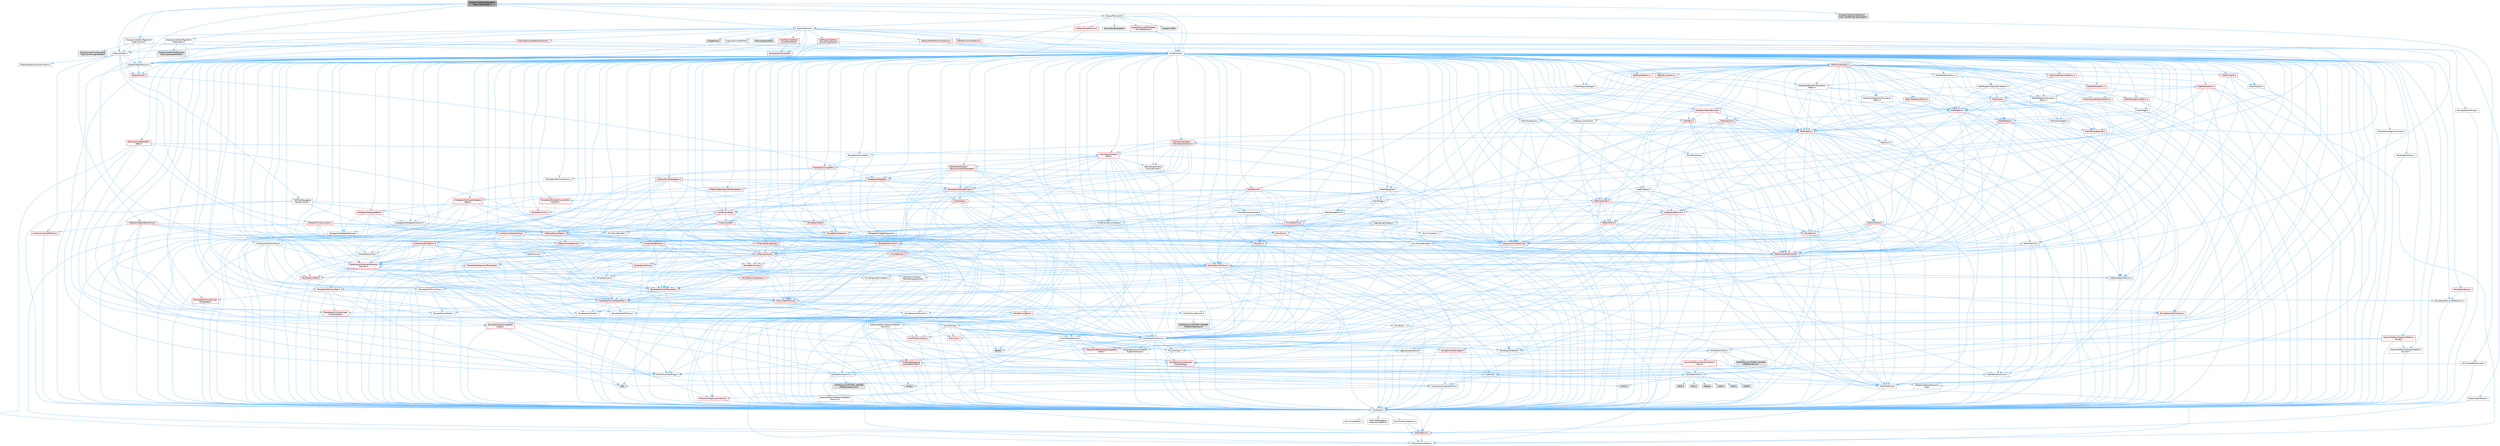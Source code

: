 digraph "DisplayClusterConfigurationTypes_PostRender.h"
{
 // INTERACTIVE_SVG=YES
 // LATEX_PDF_SIZE
  bgcolor="transparent";
  edge [fontname=Helvetica,fontsize=10,labelfontname=Helvetica,labelfontsize=10];
  node [fontname=Helvetica,fontsize=10,shape=box,height=0.2,width=0.4];
  Node1 [id="Node000001",label="DisplayClusterConfiguration\lTypes_PostRender.h",height=0.2,width=0.4,color="gray40", fillcolor="grey60", style="filled", fontcolor="black",tooltip=" "];
  Node1 -> Node2 [id="edge1_Node000001_Node000002",color="steelblue1",style="solid",tooltip=" "];
  Node2 [id="Node000002",label="CoreMinimal.h",height=0.2,width=0.4,color="grey40", fillcolor="white", style="filled",URL="$d7/d67/CoreMinimal_8h.html",tooltip=" "];
  Node2 -> Node3 [id="edge2_Node000002_Node000003",color="steelblue1",style="solid",tooltip=" "];
  Node3 [id="Node000003",label="CoreTypes.h",height=0.2,width=0.4,color="grey40", fillcolor="white", style="filled",URL="$dc/dec/CoreTypes_8h.html",tooltip=" "];
  Node3 -> Node4 [id="edge3_Node000003_Node000004",color="steelblue1",style="solid",tooltip=" "];
  Node4 [id="Node000004",label="HAL/Platform.h",height=0.2,width=0.4,color="red", fillcolor="#FFF0F0", style="filled",URL="$d9/dd0/Platform_8h.html",tooltip=" "];
  Node4 -> Node8 [id="edge4_Node000004_Node000008",color="steelblue1",style="solid",tooltip=" "];
  Node8 [id="Node000008",label="PreprocessorHelpers.h",height=0.2,width=0.4,color="grey40", fillcolor="white", style="filled",URL="$db/ddb/PreprocessorHelpers_8h.html",tooltip=" "];
  Node3 -> Node14 [id="edge5_Node000003_Node000014",color="steelblue1",style="solid",tooltip=" "];
  Node14 [id="Node000014",label="ProfilingDebugging\l/UMemoryDefines.h",height=0.2,width=0.4,color="grey40", fillcolor="white", style="filled",URL="$d2/da2/UMemoryDefines_8h.html",tooltip=" "];
  Node3 -> Node15 [id="edge6_Node000003_Node000015",color="steelblue1",style="solid",tooltip=" "];
  Node15 [id="Node000015",label="Misc/CoreMiscDefines.h",height=0.2,width=0.4,color="grey40", fillcolor="white", style="filled",URL="$da/d38/CoreMiscDefines_8h.html",tooltip=" "];
  Node15 -> Node4 [id="edge7_Node000015_Node000004",color="steelblue1",style="solid",tooltip=" "];
  Node15 -> Node8 [id="edge8_Node000015_Node000008",color="steelblue1",style="solid",tooltip=" "];
  Node3 -> Node16 [id="edge9_Node000003_Node000016",color="steelblue1",style="solid",tooltip=" "];
  Node16 [id="Node000016",label="Misc/CoreDefines.h",height=0.2,width=0.4,color="grey40", fillcolor="white", style="filled",URL="$d3/dd2/CoreDefines_8h.html",tooltip=" "];
  Node2 -> Node17 [id="edge10_Node000002_Node000017",color="steelblue1",style="solid",tooltip=" "];
  Node17 [id="Node000017",label="CoreFwd.h",height=0.2,width=0.4,color="grey40", fillcolor="white", style="filled",URL="$d1/d1e/CoreFwd_8h.html",tooltip=" "];
  Node17 -> Node3 [id="edge11_Node000017_Node000003",color="steelblue1",style="solid",tooltip=" "];
  Node17 -> Node18 [id="edge12_Node000017_Node000018",color="steelblue1",style="solid",tooltip=" "];
  Node18 [id="Node000018",label="Containers/ContainersFwd.h",height=0.2,width=0.4,color="grey40", fillcolor="white", style="filled",URL="$d4/d0a/ContainersFwd_8h.html",tooltip=" "];
  Node18 -> Node4 [id="edge13_Node000018_Node000004",color="steelblue1",style="solid",tooltip=" "];
  Node18 -> Node3 [id="edge14_Node000018_Node000003",color="steelblue1",style="solid",tooltip=" "];
  Node18 -> Node19 [id="edge15_Node000018_Node000019",color="steelblue1",style="solid",tooltip=" "];
  Node19 [id="Node000019",label="Traits/IsContiguousContainer.h",height=0.2,width=0.4,color="red", fillcolor="#FFF0F0", style="filled",URL="$d5/d3c/IsContiguousContainer_8h.html",tooltip=" "];
  Node19 -> Node3 [id="edge16_Node000019_Node000003",color="steelblue1",style="solid",tooltip=" "];
  Node17 -> Node22 [id="edge17_Node000017_Node000022",color="steelblue1",style="solid",tooltip=" "];
  Node22 [id="Node000022",label="Math/MathFwd.h",height=0.2,width=0.4,color="grey40", fillcolor="white", style="filled",URL="$d2/d10/MathFwd_8h.html",tooltip=" "];
  Node22 -> Node4 [id="edge18_Node000022_Node000004",color="steelblue1",style="solid",tooltip=" "];
  Node17 -> Node23 [id="edge19_Node000017_Node000023",color="steelblue1",style="solid",tooltip=" "];
  Node23 [id="Node000023",label="UObject/UObjectHierarchy\lFwd.h",height=0.2,width=0.4,color="grey40", fillcolor="white", style="filled",URL="$d3/d13/UObjectHierarchyFwd_8h.html",tooltip=" "];
  Node2 -> Node23 [id="edge20_Node000002_Node000023",color="steelblue1",style="solid",tooltip=" "];
  Node2 -> Node18 [id="edge21_Node000002_Node000018",color="steelblue1",style="solid",tooltip=" "];
  Node2 -> Node24 [id="edge22_Node000002_Node000024",color="steelblue1",style="solid",tooltip=" "];
  Node24 [id="Node000024",label="Misc/VarArgs.h",height=0.2,width=0.4,color="grey40", fillcolor="white", style="filled",URL="$d5/d6f/VarArgs_8h.html",tooltip=" "];
  Node24 -> Node3 [id="edge23_Node000024_Node000003",color="steelblue1",style="solid",tooltip=" "];
  Node2 -> Node25 [id="edge24_Node000002_Node000025",color="steelblue1",style="solid",tooltip=" "];
  Node25 [id="Node000025",label="Logging/LogVerbosity.h",height=0.2,width=0.4,color="grey40", fillcolor="white", style="filled",URL="$d2/d8f/LogVerbosity_8h.html",tooltip=" "];
  Node25 -> Node3 [id="edge25_Node000025_Node000003",color="steelblue1",style="solid",tooltip=" "];
  Node2 -> Node26 [id="edge26_Node000002_Node000026",color="steelblue1",style="solid",tooltip=" "];
  Node26 [id="Node000026",label="Misc/OutputDevice.h",height=0.2,width=0.4,color="grey40", fillcolor="white", style="filled",URL="$d7/d32/OutputDevice_8h.html",tooltip=" "];
  Node26 -> Node17 [id="edge27_Node000026_Node000017",color="steelblue1",style="solid",tooltip=" "];
  Node26 -> Node3 [id="edge28_Node000026_Node000003",color="steelblue1",style="solid",tooltip=" "];
  Node26 -> Node25 [id="edge29_Node000026_Node000025",color="steelblue1",style="solid",tooltip=" "];
  Node26 -> Node24 [id="edge30_Node000026_Node000024",color="steelblue1",style="solid",tooltip=" "];
  Node26 -> Node27 [id="edge31_Node000026_Node000027",color="steelblue1",style="solid",tooltip=" "];
  Node27 [id="Node000027",label="Templates/IsArrayOrRefOf\lTypeByPredicate.h",height=0.2,width=0.4,color="grey40", fillcolor="white", style="filled",URL="$d6/da1/IsArrayOrRefOfTypeByPredicate_8h.html",tooltip=" "];
  Node27 -> Node3 [id="edge32_Node000027_Node000003",color="steelblue1",style="solid",tooltip=" "];
  Node26 -> Node28 [id="edge33_Node000026_Node000028",color="steelblue1",style="solid",tooltip=" "];
  Node28 [id="Node000028",label="Templates/IsValidVariadic\lFunctionArg.h",height=0.2,width=0.4,color="red", fillcolor="#FFF0F0", style="filled",URL="$d0/dc8/IsValidVariadicFunctionArg_8h.html",tooltip=" "];
  Node28 -> Node3 [id="edge34_Node000028_Node000003",color="steelblue1",style="solid",tooltip=" "];
  Node26 -> Node30 [id="edge35_Node000026_Node000030",color="steelblue1",style="solid",tooltip=" "];
  Node30 [id="Node000030",label="Traits/IsCharEncodingCompatible\lWith.h",height=0.2,width=0.4,color="red", fillcolor="#FFF0F0", style="filled",URL="$df/dd1/IsCharEncodingCompatibleWith_8h.html",tooltip=" "];
  Node2 -> Node32 [id="edge36_Node000002_Node000032",color="steelblue1",style="solid",tooltip=" "];
  Node32 [id="Node000032",label="HAL/PlatformCrt.h",height=0.2,width=0.4,color="grey40", fillcolor="white", style="filled",URL="$d8/d75/PlatformCrt_8h.html",tooltip=" "];
  Node32 -> Node33 [id="edge37_Node000032_Node000033",color="steelblue1",style="solid",tooltip=" "];
  Node33 [id="Node000033",label="new",height=0.2,width=0.4,color="grey60", fillcolor="#E0E0E0", style="filled",tooltip=" "];
  Node32 -> Node34 [id="edge38_Node000032_Node000034",color="steelblue1",style="solid",tooltip=" "];
  Node34 [id="Node000034",label="wchar.h",height=0.2,width=0.4,color="grey60", fillcolor="#E0E0E0", style="filled",tooltip=" "];
  Node32 -> Node35 [id="edge39_Node000032_Node000035",color="steelblue1",style="solid",tooltip=" "];
  Node35 [id="Node000035",label="stddef.h",height=0.2,width=0.4,color="grey60", fillcolor="#E0E0E0", style="filled",tooltip=" "];
  Node32 -> Node36 [id="edge40_Node000032_Node000036",color="steelblue1",style="solid",tooltip=" "];
  Node36 [id="Node000036",label="stdlib.h",height=0.2,width=0.4,color="grey60", fillcolor="#E0E0E0", style="filled",tooltip=" "];
  Node32 -> Node37 [id="edge41_Node000032_Node000037",color="steelblue1",style="solid",tooltip=" "];
  Node37 [id="Node000037",label="stdio.h",height=0.2,width=0.4,color="grey60", fillcolor="#E0E0E0", style="filled",tooltip=" "];
  Node32 -> Node38 [id="edge42_Node000032_Node000038",color="steelblue1",style="solid",tooltip=" "];
  Node38 [id="Node000038",label="stdarg.h",height=0.2,width=0.4,color="grey60", fillcolor="#E0E0E0", style="filled",tooltip=" "];
  Node32 -> Node39 [id="edge43_Node000032_Node000039",color="steelblue1",style="solid",tooltip=" "];
  Node39 [id="Node000039",label="math.h",height=0.2,width=0.4,color="grey60", fillcolor="#E0E0E0", style="filled",tooltip=" "];
  Node32 -> Node40 [id="edge44_Node000032_Node000040",color="steelblue1",style="solid",tooltip=" "];
  Node40 [id="Node000040",label="float.h",height=0.2,width=0.4,color="grey60", fillcolor="#E0E0E0", style="filled",tooltip=" "];
  Node32 -> Node41 [id="edge45_Node000032_Node000041",color="steelblue1",style="solid",tooltip=" "];
  Node41 [id="Node000041",label="string.h",height=0.2,width=0.4,color="grey60", fillcolor="#E0E0E0", style="filled",tooltip=" "];
  Node2 -> Node42 [id="edge46_Node000002_Node000042",color="steelblue1",style="solid",tooltip=" "];
  Node42 [id="Node000042",label="HAL/PlatformMisc.h",height=0.2,width=0.4,color="grey40", fillcolor="white", style="filled",URL="$d0/df5/PlatformMisc_8h.html",tooltip=" "];
  Node42 -> Node3 [id="edge47_Node000042_Node000003",color="steelblue1",style="solid",tooltip=" "];
  Node42 -> Node43 [id="edge48_Node000042_Node000043",color="steelblue1",style="solid",tooltip=" "];
  Node43 [id="Node000043",label="GenericPlatform/GenericPlatform\lMisc.h",height=0.2,width=0.4,color="red", fillcolor="#FFF0F0", style="filled",URL="$db/d9a/GenericPlatformMisc_8h.html",tooltip=" "];
  Node43 -> Node17 [id="edge49_Node000043_Node000017",color="steelblue1",style="solid",tooltip=" "];
  Node43 -> Node3 [id="edge50_Node000043_Node000003",color="steelblue1",style="solid",tooltip=" "];
  Node43 -> Node32 [id="edge51_Node000043_Node000032",color="steelblue1",style="solid",tooltip=" "];
  Node43 -> Node47 [id="edge52_Node000043_Node000047",color="steelblue1",style="solid",tooltip=" "];
  Node47 [id="Node000047",label="Math/NumericLimits.h",height=0.2,width=0.4,color="grey40", fillcolor="white", style="filled",URL="$df/d1b/NumericLimits_8h.html",tooltip=" "];
  Node47 -> Node3 [id="edge53_Node000047_Node000003",color="steelblue1",style="solid",tooltip=" "];
  Node43 -> Node49 [id="edge54_Node000043_Node000049",color="steelblue1",style="solid",tooltip=" "];
  Node49 [id="Node000049",label="Misc/EnumClassFlags.h",height=0.2,width=0.4,color="grey40", fillcolor="white", style="filled",URL="$d8/de7/EnumClassFlags_8h.html",tooltip=" "];
  Node42 -> Node52 [id="edge55_Node000042_Node000052",color="steelblue1",style="solid",tooltip=" "];
  Node52 [id="Node000052",label="COMPILED_PLATFORM_HEADER\l(PlatformMisc.h)",height=0.2,width=0.4,color="grey60", fillcolor="#E0E0E0", style="filled",tooltip=" "];
  Node42 -> Node53 [id="edge56_Node000042_Node000053",color="steelblue1",style="solid",tooltip=" "];
  Node53 [id="Node000053",label="ProfilingDebugging\l/CpuProfilerTrace.h",height=0.2,width=0.4,color="red", fillcolor="#FFF0F0", style="filled",URL="$da/dcb/CpuProfilerTrace_8h.html",tooltip=" "];
  Node53 -> Node3 [id="edge57_Node000053_Node000003",color="steelblue1",style="solid",tooltip=" "];
  Node53 -> Node18 [id="edge58_Node000053_Node000018",color="steelblue1",style="solid",tooltip=" "];
  Node53 -> Node54 [id="edge59_Node000053_Node000054",color="steelblue1",style="solid",tooltip=" "];
  Node54 [id="Node000054",label="HAL/PlatformAtomics.h",height=0.2,width=0.4,color="grey40", fillcolor="white", style="filled",URL="$d3/d36/PlatformAtomics_8h.html",tooltip=" "];
  Node54 -> Node3 [id="edge60_Node000054_Node000003",color="steelblue1",style="solid",tooltip=" "];
  Node54 -> Node55 [id="edge61_Node000054_Node000055",color="steelblue1",style="solid",tooltip=" "];
  Node55 [id="Node000055",label="GenericPlatform/GenericPlatform\lAtomics.h",height=0.2,width=0.4,color="grey40", fillcolor="white", style="filled",URL="$da/d72/GenericPlatformAtomics_8h.html",tooltip=" "];
  Node55 -> Node3 [id="edge62_Node000055_Node000003",color="steelblue1",style="solid",tooltip=" "];
  Node54 -> Node56 [id="edge63_Node000054_Node000056",color="steelblue1",style="solid",tooltip=" "];
  Node56 [id="Node000056",label="COMPILED_PLATFORM_HEADER\l(PlatformAtomics.h)",height=0.2,width=0.4,color="grey60", fillcolor="#E0E0E0", style="filled",tooltip=" "];
  Node53 -> Node8 [id="edge64_Node000053_Node000008",color="steelblue1",style="solid",tooltip=" "];
  Node2 -> Node61 [id="edge65_Node000002_Node000061",color="steelblue1",style="solid",tooltip=" "];
  Node61 [id="Node000061",label="Misc/AssertionMacros.h",height=0.2,width=0.4,color="grey40", fillcolor="white", style="filled",URL="$d0/dfa/AssertionMacros_8h.html",tooltip=" "];
  Node61 -> Node3 [id="edge66_Node000061_Node000003",color="steelblue1",style="solid",tooltip=" "];
  Node61 -> Node4 [id="edge67_Node000061_Node000004",color="steelblue1",style="solid",tooltip=" "];
  Node61 -> Node42 [id="edge68_Node000061_Node000042",color="steelblue1",style="solid",tooltip=" "];
  Node61 -> Node8 [id="edge69_Node000061_Node000008",color="steelblue1",style="solid",tooltip=" "];
  Node61 -> Node62 [id="edge70_Node000061_Node000062",color="steelblue1",style="solid",tooltip=" "];
  Node62 [id="Node000062",label="Templates/EnableIf.h",height=0.2,width=0.4,color="grey40", fillcolor="white", style="filled",URL="$d7/d60/EnableIf_8h.html",tooltip=" "];
  Node62 -> Node3 [id="edge71_Node000062_Node000003",color="steelblue1",style="solid",tooltip=" "];
  Node61 -> Node27 [id="edge72_Node000061_Node000027",color="steelblue1",style="solid",tooltip=" "];
  Node61 -> Node28 [id="edge73_Node000061_Node000028",color="steelblue1",style="solid",tooltip=" "];
  Node61 -> Node30 [id="edge74_Node000061_Node000030",color="steelblue1",style="solid",tooltip=" "];
  Node61 -> Node24 [id="edge75_Node000061_Node000024",color="steelblue1",style="solid",tooltip=" "];
  Node61 -> Node63 [id="edge76_Node000061_Node000063",color="steelblue1",style="solid",tooltip=" "];
  Node63 [id="Node000063",label="String/FormatStringSan.h",height=0.2,width=0.4,color="red", fillcolor="#FFF0F0", style="filled",URL="$d3/d8b/FormatStringSan_8h.html",tooltip=" "];
  Node63 -> Node3 [id="edge77_Node000063_Node000003",color="steelblue1",style="solid",tooltip=" "];
  Node63 -> Node28 [id="edge78_Node000063_Node000028",color="steelblue1",style="solid",tooltip=" "];
  Node63 -> Node18 [id="edge79_Node000063_Node000018",color="steelblue1",style="solid",tooltip=" "];
  Node61 -> Node69 [id="edge80_Node000061_Node000069",color="steelblue1",style="solid",tooltip=" "];
  Node69 [id="Node000069",label="atomic",height=0.2,width=0.4,color="grey60", fillcolor="#E0E0E0", style="filled",tooltip=" "];
  Node2 -> Node70 [id="edge81_Node000002_Node000070",color="steelblue1",style="solid",tooltip=" "];
  Node70 [id="Node000070",label="Templates/IsPointer.h",height=0.2,width=0.4,color="grey40", fillcolor="white", style="filled",URL="$d7/d05/IsPointer_8h.html",tooltip=" "];
  Node70 -> Node3 [id="edge82_Node000070_Node000003",color="steelblue1",style="solid",tooltip=" "];
  Node2 -> Node71 [id="edge83_Node000002_Node000071",color="steelblue1",style="solid",tooltip=" "];
  Node71 [id="Node000071",label="HAL/PlatformMemory.h",height=0.2,width=0.4,color="grey40", fillcolor="white", style="filled",URL="$de/d68/PlatformMemory_8h.html",tooltip=" "];
  Node71 -> Node3 [id="edge84_Node000071_Node000003",color="steelblue1",style="solid",tooltip=" "];
  Node71 -> Node72 [id="edge85_Node000071_Node000072",color="steelblue1",style="solid",tooltip=" "];
  Node72 [id="Node000072",label="GenericPlatform/GenericPlatform\lMemory.h",height=0.2,width=0.4,color="grey40", fillcolor="white", style="filled",URL="$dd/d22/GenericPlatformMemory_8h.html",tooltip=" "];
  Node72 -> Node17 [id="edge86_Node000072_Node000017",color="steelblue1",style="solid",tooltip=" "];
  Node72 -> Node3 [id="edge87_Node000072_Node000003",color="steelblue1",style="solid",tooltip=" "];
  Node72 -> Node73 [id="edge88_Node000072_Node000073",color="steelblue1",style="solid",tooltip=" "];
  Node73 [id="Node000073",label="HAL/PlatformString.h",height=0.2,width=0.4,color="red", fillcolor="#FFF0F0", style="filled",URL="$db/db5/PlatformString_8h.html",tooltip=" "];
  Node73 -> Node3 [id="edge89_Node000073_Node000003",color="steelblue1",style="solid",tooltip=" "];
  Node72 -> Node41 [id="edge90_Node000072_Node000041",color="steelblue1",style="solid",tooltip=" "];
  Node72 -> Node34 [id="edge91_Node000072_Node000034",color="steelblue1",style="solid",tooltip=" "];
  Node71 -> Node75 [id="edge92_Node000071_Node000075",color="steelblue1",style="solid",tooltip=" "];
  Node75 [id="Node000075",label="COMPILED_PLATFORM_HEADER\l(PlatformMemory.h)",height=0.2,width=0.4,color="grey60", fillcolor="#E0E0E0", style="filled",tooltip=" "];
  Node2 -> Node54 [id="edge93_Node000002_Node000054",color="steelblue1",style="solid",tooltip=" "];
  Node2 -> Node76 [id="edge94_Node000002_Node000076",color="steelblue1",style="solid",tooltip=" "];
  Node76 [id="Node000076",label="Misc/Exec.h",height=0.2,width=0.4,color="grey40", fillcolor="white", style="filled",URL="$de/ddb/Exec_8h.html",tooltip=" "];
  Node76 -> Node3 [id="edge95_Node000076_Node000003",color="steelblue1",style="solid",tooltip=" "];
  Node76 -> Node61 [id="edge96_Node000076_Node000061",color="steelblue1",style="solid",tooltip=" "];
  Node2 -> Node77 [id="edge97_Node000002_Node000077",color="steelblue1",style="solid",tooltip=" "];
  Node77 [id="Node000077",label="HAL/MemoryBase.h",height=0.2,width=0.4,color="red", fillcolor="#FFF0F0", style="filled",URL="$d6/d9f/MemoryBase_8h.html",tooltip=" "];
  Node77 -> Node3 [id="edge98_Node000077_Node000003",color="steelblue1",style="solid",tooltip=" "];
  Node77 -> Node54 [id="edge99_Node000077_Node000054",color="steelblue1",style="solid",tooltip=" "];
  Node77 -> Node32 [id="edge100_Node000077_Node000032",color="steelblue1",style="solid",tooltip=" "];
  Node77 -> Node76 [id="edge101_Node000077_Node000076",color="steelblue1",style="solid",tooltip=" "];
  Node77 -> Node26 [id="edge102_Node000077_Node000026",color="steelblue1",style="solid",tooltip=" "];
  Node2 -> Node87 [id="edge103_Node000002_Node000087",color="steelblue1",style="solid",tooltip=" "];
  Node87 [id="Node000087",label="HAL/UnrealMemory.h",height=0.2,width=0.4,color="red", fillcolor="#FFF0F0", style="filled",URL="$d9/d96/UnrealMemory_8h.html",tooltip=" "];
  Node87 -> Node3 [id="edge104_Node000087_Node000003",color="steelblue1",style="solid",tooltip=" "];
  Node87 -> Node72 [id="edge105_Node000087_Node000072",color="steelblue1",style="solid",tooltip=" "];
  Node87 -> Node77 [id="edge106_Node000087_Node000077",color="steelblue1",style="solid",tooltip=" "];
  Node87 -> Node71 [id="edge107_Node000087_Node000071",color="steelblue1",style="solid",tooltip=" "];
  Node87 -> Node70 [id="edge108_Node000087_Node000070",color="steelblue1",style="solid",tooltip=" "];
  Node2 -> Node89 [id="edge109_Node000002_Node000089",color="steelblue1",style="solid",tooltip=" "];
  Node89 [id="Node000089",label="Templates/IsArithmetic.h",height=0.2,width=0.4,color="grey40", fillcolor="white", style="filled",URL="$d2/d5d/IsArithmetic_8h.html",tooltip=" "];
  Node89 -> Node3 [id="edge110_Node000089_Node000003",color="steelblue1",style="solid",tooltip=" "];
  Node2 -> Node83 [id="edge111_Node000002_Node000083",color="steelblue1",style="solid",tooltip=" "];
  Node83 [id="Node000083",label="Templates/AndOrNot.h",height=0.2,width=0.4,color="grey40", fillcolor="white", style="filled",URL="$db/d0a/AndOrNot_8h.html",tooltip=" "];
  Node83 -> Node3 [id="edge112_Node000083_Node000003",color="steelblue1",style="solid",tooltip=" "];
  Node2 -> Node90 [id="edge113_Node000002_Node000090",color="steelblue1",style="solid",tooltip=" "];
  Node90 [id="Node000090",label="Templates/IsPODType.h",height=0.2,width=0.4,color="grey40", fillcolor="white", style="filled",URL="$d7/db1/IsPODType_8h.html",tooltip=" "];
  Node90 -> Node3 [id="edge114_Node000090_Node000003",color="steelblue1",style="solid",tooltip=" "];
  Node2 -> Node91 [id="edge115_Node000002_Node000091",color="steelblue1",style="solid",tooltip=" "];
  Node91 [id="Node000091",label="Templates/IsUECoreType.h",height=0.2,width=0.4,color="red", fillcolor="#FFF0F0", style="filled",URL="$d1/db8/IsUECoreType_8h.html",tooltip=" "];
  Node91 -> Node3 [id="edge116_Node000091_Node000003",color="steelblue1",style="solid",tooltip=" "];
  Node2 -> Node84 [id="edge117_Node000002_Node000084",color="steelblue1",style="solid",tooltip=" "];
  Node84 [id="Node000084",label="Templates/IsTriviallyCopy\lConstructible.h",height=0.2,width=0.4,color="red", fillcolor="#FFF0F0", style="filled",URL="$d3/d78/IsTriviallyCopyConstructible_8h.html",tooltip=" "];
  Node84 -> Node3 [id="edge118_Node000084_Node000003",color="steelblue1",style="solid",tooltip=" "];
  Node2 -> Node92 [id="edge119_Node000002_Node000092",color="steelblue1",style="solid",tooltip=" "];
  Node92 [id="Node000092",label="Templates/UnrealTypeTraits.h",height=0.2,width=0.4,color="red", fillcolor="#FFF0F0", style="filled",URL="$d2/d2d/UnrealTypeTraits_8h.html",tooltip=" "];
  Node92 -> Node3 [id="edge120_Node000092_Node000003",color="steelblue1",style="solid",tooltip=" "];
  Node92 -> Node70 [id="edge121_Node000092_Node000070",color="steelblue1",style="solid",tooltip=" "];
  Node92 -> Node61 [id="edge122_Node000092_Node000061",color="steelblue1",style="solid",tooltip=" "];
  Node92 -> Node83 [id="edge123_Node000092_Node000083",color="steelblue1",style="solid",tooltip=" "];
  Node92 -> Node62 [id="edge124_Node000092_Node000062",color="steelblue1",style="solid",tooltip=" "];
  Node92 -> Node89 [id="edge125_Node000092_Node000089",color="steelblue1",style="solid",tooltip=" "];
  Node92 -> Node90 [id="edge126_Node000092_Node000090",color="steelblue1",style="solid",tooltip=" "];
  Node92 -> Node91 [id="edge127_Node000092_Node000091",color="steelblue1",style="solid",tooltip=" "];
  Node92 -> Node84 [id="edge128_Node000092_Node000084",color="steelblue1",style="solid",tooltip=" "];
  Node2 -> Node62 [id="edge129_Node000002_Node000062",color="steelblue1",style="solid",tooltip=" "];
  Node2 -> Node94 [id="edge130_Node000002_Node000094",color="steelblue1",style="solid",tooltip=" "];
  Node94 [id="Node000094",label="Templates/RemoveReference.h",height=0.2,width=0.4,color="grey40", fillcolor="white", style="filled",URL="$da/dbe/RemoveReference_8h.html",tooltip=" "];
  Node94 -> Node3 [id="edge131_Node000094_Node000003",color="steelblue1",style="solid",tooltip=" "];
  Node2 -> Node95 [id="edge132_Node000002_Node000095",color="steelblue1",style="solid",tooltip=" "];
  Node95 [id="Node000095",label="Templates/IntegralConstant.h",height=0.2,width=0.4,color="grey40", fillcolor="white", style="filled",URL="$db/d1b/IntegralConstant_8h.html",tooltip=" "];
  Node95 -> Node3 [id="edge133_Node000095_Node000003",color="steelblue1",style="solid",tooltip=" "];
  Node2 -> Node96 [id="edge134_Node000002_Node000096",color="steelblue1",style="solid",tooltip=" "];
  Node96 [id="Node000096",label="Templates/IsClass.h",height=0.2,width=0.4,color="grey40", fillcolor="white", style="filled",URL="$db/dcb/IsClass_8h.html",tooltip=" "];
  Node96 -> Node3 [id="edge135_Node000096_Node000003",color="steelblue1",style="solid",tooltip=" "];
  Node2 -> Node97 [id="edge136_Node000002_Node000097",color="steelblue1",style="solid",tooltip=" "];
  Node97 [id="Node000097",label="Templates/TypeCompatible\lBytes.h",height=0.2,width=0.4,color="red", fillcolor="#FFF0F0", style="filled",URL="$df/d0a/TypeCompatibleBytes_8h.html",tooltip=" "];
  Node97 -> Node3 [id="edge137_Node000097_Node000003",color="steelblue1",style="solid",tooltip=" "];
  Node97 -> Node41 [id="edge138_Node000097_Node000041",color="steelblue1",style="solid",tooltip=" "];
  Node97 -> Node33 [id="edge139_Node000097_Node000033",color="steelblue1",style="solid",tooltip=" "];
  Node2 -> Node19 [id="edge140_Node000002_Node000019",color="steelblue1",style="solid",tooltip=" "];
  Node2 -> Node98 [id="edge141_Node000002_Node000098",color="steelblue1",style="solid",tooltip=" "];
  Node98 [id="Node000098",label="Templates/UnrealTemplate.h",height=0.2,width=0.4,color="red", fillcolor="#FFF0F0", style="filled",URL="$d4/d24/UnrealTemplate_8h.html",tooltip=" "];
  Node98 -> Node3 [id="edge142_Node000098_Node000003",color="steelblue1",style="solid",tooltip=" "];
  Node98 -> Node70 [id="edge143_Node000098_Node000070",color="steelblue1",style="solid",tooltip=" "];
  Node98 -> Node87 [id="edge144_Node000098_Node000087",color="steelblue1",style="solid",tooltip=" "];
  Node98 -> Node92 [id="edge145_Node000098_Node000092",color="steelblue1",style="solid",tooltip=" "];
  Node98 -> Node94 [id="edge146_Node000098_Node000094",color="steelblue1",style="solid",tooltip=" "];
  Node98 -> Node97 [id="edge147_Node000098_Node000097",color="steelblue1",style="solid",tooltip=" "];
  Node98 -> Node19 [id="edge148_Node000098_Node000019",color="steelblue1",style="solid",tooltip=" "];
  Node2 -> Node47 [id="edge149_Node000002_Node000047",color="steelblue1",style="solid",tooltip=" "];
  Node2 -> Node102 [id="edge150_Node000002_Node000102",color="steelblue1",style="solid",tooltip=" "];
  Node102 [id="Node000102",label="HAL/PlatformMath.h",height=0.2,width=0.4,color="red", fillcolor="#FFF0F0", style="filled",URL="$dc/d53/PlatformMath_8h.html",tooltip=" "];
  Node102 -> Node3 [id="edge151_Node000102_Node000003",color="steelblue1",style="solid",tooltip=" "];
  Node2 -> Node85 [id="edge152_Node000002_Node000085",color="steelblue1",style="solid",tooltip=" "];
  Node85 [id="Node000085",label="Templates/IsTriviallyCopy\lAssignable.h",height=0.2,width=0.4,color="red", fillcolor="#FFF0F0", style="filled",URL="$d2/df2/IsTriviallyCopyAssignable_8h.html",tooltip=" "];
  Node85 -> Node3 [id="edge153_Node000085_Node000003",color="steelblue1",style="solid",tooltip=" "];
  Node2 -> Node110 [id="edge154_Node000002_Node000110",color="steelblue1",style="solid",tooltip=" "];
  Node110 [id="Node000110",label="Templates/MemoryOps.h",height=0.2,width=0.4,color="red", fillcolor="#FFF0F0", style="filled",URL="$db/dea/MemoryOps_8h.html",tooltip=" "];
  Node110 -> Node3 [id="edge155_Node000110_Node000003",color="steelblue1",style="solid",tooltip=" "];
  Node110 -> Node87 [id="edge156_Node000110_Node000087",color="steelblue1",style="solid",tooltip=" "];
  Node110 -> Node85 [id="edge157_Node000110_Node000085",color="steelblue1",style="solid",tooltip=" "];
  Node110 -> Node84 [id="edge158_Node000110_Node000084",color="steelblue1",style="solid",tooltip=" "];
  Node110 -> Node92 [id="edge159_Node000110_Node000092",color="steelblue1",style="solid",tooltip=" "];
  Node110 -> Node33 [id="edge160_Node000110_Node000033",color="steelblue1",style="solid",tooltip=" "];
  Node2 -> Node111 [id="edge161_Node000002_Node000111",color="steelblue1",style="solid",tooltip=" "];
  Node111 [id="Node000111",label="Containers/ContainerAllocation\lPolicies.h",height=0.2,width=0.4,color="red", fillcolor="#FFF0F0", style="filled",URL="$d7/dff/ContainerAllocationPolicies_8h.html",tooltip=" "];
  Node111 -> Node3 [id="edge162_Node000111_Node000003",color="steelblue1",style="solid",tooltip=" "];
  Node111 -> Node111 [id="edge163_Node000111_Node000111",color="steelblue1",style="solid",tooltip=" "];
  Node111 -> Node102 [id="edge164_Node000111_Node000102",color="steelblue1",style="solid",tooltip=" "];
  Node111 -> Node87 [id="edge165_Node000111_Node000087",color="steelblue1",style="solid",tooltip=" "];
  Node111 -> Node47 [id="edge166_Node000111_Node000047",color="steelblue1",style="solid",tooltip=" "];
  Node111 -> Node61 [id="edge167_Node000111_Node000061",color="steelblue1",style="solid",tooltip=" "];
  Node111 -> Node110 [id="edge168_Node000111_Node000110",color="steelblue1",style="solid",tooltip=" "];
  Node111 -> Node97 [id="edge169_Node000111_Node000097",color="steelblue1",style="solid",tooltip=" "];
  Node2 -> Node114 [id="edge170_Node000002_Node000114",color="steelblue1",style="solid",tooltip=" "];
  Node114 [id="Node000114",label="Templates/IsEnumClass.h",height=0.2,width=0.4,color="grey40", fillcolor="white", style="filled",URL="$d7/d15/IsEnumClass_8h.html",tooltip=" "];
  Node114 -> Node3 [id="edge171_Node000114_Node000003",color="steelblue1",style="solid",tooltip=" "];
  Node114 -> Node83 [id="edge172_Node000114_Node000083",color="steelblue1",style="solid",tooltip=" "];
  Node2 -> Node115 [id="edge173_Node000002_Node000115",color="steelblue1",style="solid",tooltip=" "];
  Node115 [id="Node000115",label="HAL/PlatformProperties.h",height=0.2,width=0.4,color="red", fillcolor="#FFF0F0", style="filled",URL="$d9/db0/PlatformProperties_8h.html",tooltip=" "];
  Node115 -> Node3 [id="edge174_Node000115_Node000003",color="steelblue1",style="solid",tooltip=" "];
  Node2 -> Node118 [id="edge175_Node000002_Node000118",color="steelblue1",style="solid",tooltip=" "];
  Node118 [id="Node000118",label="Misc/EngineVersionBase.h",height=0.2,width=0.4,color="grey40", fillcolor="white", style="filled",URL="$d5/d2b/EngineVersionBase_8h.html",tooltip=" "];
  Node118 -> Node3 [id="edge176_Node000118_Node000003",color="steelblue1",style="solid",tooltip=" "];
  Node2 -> Node119 [id="edge177_Node000002_Node000119",color="steelblue1",style="solid",tooltip=" "];
  Node119 [id="Node000119",label="Internationalization\l/TextNamespaceFwd.h",height=0.2,width=0.4,color="grey40", fillcolor="white", style="filled",URL="$d8/d97/TextNamespaceFwd_8h.html",tooltip=" "];
  Node119 -> Node3 [id="edge178_Node000119_Node000003",color="steelblue1",style="solid",tooltip=" "];
  Node2 -> Node120 [id="edge179_Node000002_Node000120",color="steelblue1",style="solid",tooltip=" "];
  Node120 [id="Node000120",label="Serialization/Archive.h",height=0.2,width=0.4,color="red", fillcolor="#FFF0F0", style="filled",URL="$d7/d3b/Archive_8h.html",tooltip=" "];
  Node120 -> Node17 [id="edge180_Node000120_Node000017",color="steelblue1",style="solid",tooltip=" "];
  Node120 -> Node3 [id="edge181_Node000120_Node000003",color="steelblue1",style="solid",tooltip=" "];
  Node120 -> Node115 [id="edge182_Node000120_Node000115",color="steelblue1",style="solid",tooltip=" "];
  Node120 -> Node119 [id="edge183_Node000120_Node000119",color="steelblue1",style="solid",tooltip=" "];
  Node120 -> Node22 [id="edge184_Node000120_Node000022",color="steelblue1",style="solid",tooltip=" "];
  Node120 -> Node61 [id="edge185_Node000120_Node000061",color="steelblue1",style="solid",tooltip=" "];
  Node120 -> Node118 [id="edge186_Node000120_Node000118",color="steelblue1",style="solid",tooltip=" "];
  Node120 -> Node24 [id="edge187_Node000120_Node000024",color="steelblue1",style="solid",tooltip=" "];
  Node120 -> Node62 [id="edge188_Node000120_Node000062",color="steelblue1",style="solid",tooltip=" "];
  Node120 -> Node27 [id="edge189_Node000120_Node000027",color="steelblue1",style="solid",tooltip=" "];
  Node120 -> Node114 [id="edge190_Node000120_Node000114",color="steelblue1",style="solid",tooltip=" "];
  Node120 -> Node28 [id="edge191_Node000120_Node000028",color="steelblue1",style="solid",tooltip=" "];
  Node120 -> Node98 [id="edge192_Node000120_Node000098",color="steelblue1",style="solid",tooltip=" "];
  Node120 -> Node30 [id="edge193_Node000120_Node000030",color="steelblue1",style="solid",tooltip=" "];
  Node120 -> Node123 [id="edge194_Node000120_Node000123",color="steelblue1",style="solid",tooltip=" "];
  Node123 [id="Node000123",label="UObject/ObjectVersion.h",height=0.2,width=0.4,color="grey40", fillcolor="white", style="filled",URL="$da/d63/ObjectVersion_8h.html",tooltip=" "];
  Node123 -> Node3 [id="edge195_Node000123_Node000003",color="steelblue1",style="solid",tooltip=" "];
  Node2 -> Node124 [id="edge196_Node000002_Node000124",color="steelblue1",style="solid",tooltip=" "];
  Node124 [id="Node000124",label="Templates/Less.h",height=0.2,width=0.4,color="grey40", fillcolor="white", style="filled",URL="$de/dc8/Less_8h.html",tooltip=" "];
  Node124 -> Node3 [id="edge197_Node000124_Node000003",color="steelblue1",style="solid",tooltip=" "];
  Node124 -> Node98 [id="edge198_Node000124_Node000098",color="steelblue1",style="solid",tooltip=" "];
  Node2 -> Node125 [id="edge199_Node000002_Node000125",color="steelblue1",style="solid",tooltip=" "];
  Node125 [id="Node000125",label="Templates/Sorting.h",height=0.2,width=0.4,color="red", fillcolor="#FFF0F0", style="filled",URL="$d3/d9e/Sorting_8h.html",tooltip=" "];
  Node125 -> Node3 [id="edge200_Node000125_Node000003",color="steelblue1",style="solid",tooltip=" "];
  Node125 -> Node102 [id="edge201_Node000125_Node000102",color="steelblue1",style="solid",tooltip=" "];
  Node125 -> Node124 [id="edge202_Node000125_Node000124",color="steelblue1",style="solid",tooltip=" "];
  Node2 -> Node136 [id="edge203_Node000002_Node000136",color="steelblue1",style="solid",tooltip=" "];
  Node136 [id="Node000136",label="Misc/Char.h",height=0.2,width=0.4,color="red", fillcolor="#FFF0F0", style="filled",URL="$d0/d58/Char_8h.html",tooltip=" "];
  Node136 -> Node3 [id="edge204_Node000136_Node000003",color="steelblue1",style="solid",tooltip=" "];
  Node2 -> Node139 [id="edge205_Node000002_Node000139",color="steelblue1",style="solid",tooltip=" "];
  Node139 [id="Node000139",label="GenericPlatform/GenericPlatform\lStricmp.h",height=0.2,width=0.4,color="grey40", fillcolor="white", style="filled",URL="$d2/d86/GenericPlatformStricmp_8h.html",tooltip=" "];
  Node139 -> Node3 [id="edge206_Node000139_Node000003",color="steelblue1",style="solid",tooltip=" "];
  Node2 -> Node140 [id="edge207_Node000002_Node000140",color="steelblue1",style="solid",tooltip=" "];
  Node140 [id="Node000140",label="GenericPlatform/GenericPlatform\lString.h",height=0.2,width=0.4,color="red", fillcolor="#FFF0F0", style="filled",URL="$dd/d20/GenericPlatformString_8h.html",tooltip=" "];
  Node140 -> Node3 [id="edge208_Node000140_Node000003",color="steelblue1",style="solid",tooltip=" "];
  Node140 -> Node139 [id="edge209_Node000140_Node000139",color="steelblue1",style="solid",tooltip=" "];
  Node140 -> Node62 [id="edge210_Node000140_Node000062",color="steelblue1",style="solid",tooltip=" "];
  Node140 -> Node30 [id="edge211_Node000140_Node000030",color="steelblue1",style="solid",tooltip=" "];
  Node2 -> Node73 [id="edge212_Node000002_Node000073",color="steelblue1",style="solid",tooltip=" "];
  Node2 -> Node143 [id="edge213_Node000002_Node000143",color="steelblue1",style="solid",tooltip=" "];
  Node143 [id="Node000143",label="Misc/CString.h",height=0.2,width=0.4,color="grey40", fillcolor="white", style="filled",URL="$d2/d49/CString_8h.html",tooltip=" "];
  Node143 -> Node3 [id="edge214_Node000143_Node000003",color="steelblue1",style="solid",tooltip=" "];
  Node143 -> Node32 [id="edge215_Node000143_Node000032",color="steelblue1",style="solid",tooltip=" "];
  Node143 -> Node73 [id="edge216_Node000143_Node000073",color="steelblue1",style="solid",tooltip=" "];
  Node143 -> Node61 [id="edge217_Node000143_Node000061",color="steelblue1",style="solid",tooltip=" "];
  Node143 -> Node136 [id="edge218_Node000143_Node000136",color="steelblue1",style="solid",tooltip=" "];
  Node143 -> Node24 [id="edge219_Node000143_Node000024",color="steelblue1",style="solid",tooltip=" "];
  Node143 -> Node27 [id="edge220_Node000143_Node000027",color="steelblue1",style="solid",tooltip=" "];
  Node143 -> Node28 [id="edge221_Node000143_Node000028",color="steelblue1",style="solid",tooltip=" "];
  Node143 -> Node30 [id="edge222_Node000143_Node000030",color="steelblue1",style="solid",tooltip=" "];
  Node2 -> Node144 [id="edge223_Node000002_Node000144",color="steelblue1",style="solid",tooltip=" "];
  Node144 [id="Node000144",label="Misc/Crc.h",height=0.2,width=0.4,color="red", fillcolor="#FFF0F0", style="filled",URL="$d4/dd2/Crc_8h.html",tooltip=" "];
  Node144 -> Node3 [id="edge224_Node000144_Node000003",color="steelblue1",style="solid",tooltip=" "];
  Node144 -> Node73 [id="edge225_Node000144_Node000073",color="steelblue1",style="solid",tooltip=" "];
  Node144 -> Node61 [id="edge226_Node000144_Node000061",color="steelblue1",style="solid",tooltip=" "];
  Node144 -> Node143 [id="edge227_Node000144_Node000143",color="steelblue1",style="solid",tooltip=" "];
  Node144 -> Node136 [id="edge228_Node000144_Node000136",color="steelblue1",style="solid",tooltip=" "];
  Node144 -> Node92 [id="edge229_Node000144_Node000092",color="steelblue1",style="solid",tooltip=" "];
  Node2 -> Node135 [id="edge230_Node000002_Node000135",color="steelblue1",style="solid",tooltip=" "];
  Node135 [id="Node000135",label="Math/UnrealMathUtility.h",height=0.2,width=0.4,color="red", fillcolor="#FFF0F0", style="filled",URL="$db/db8/UnrealMathUtility_8h.html",tooltip=" "];
  Node135 -> Node3 [id="edge231_Node000135_Node000003",color="steelblue1",style="solid",tooltip=" "];
  Node135 -> Node61 [id="edge232_Node000135_Node000061",color="steelblue1",style="solid",tooltip=" "];
  Node135 -> Node102 [id="edge233_Node000135_Node000102",color="steelblue1",style="solid",tooltip=" "];
  Node135 -> Node22 [id="edge234_Node000135_Node000022",color="steelblue1",style="solid",tooltip=" "];
  Node2 -> Node145 [id="edge235_Node000002_Node000145",color="steelblue1",style="solid",tooltip=" "];
  Node145 [id="Node000145",label="Containers/UnrealString.h",height=0.2,width=0.4,color="red", fillcolor="#FFF0F0", style="filled",URL="$d5/dba/UnrealString_8h.html",tooltip=" "];
  Node2 -> Node149 [id="edge236_Node000002_Node000149",color="steelblue1",style="solid",tooltip=" "];
  Node149 [id="Node000149",label="Containers/Array.h",height=0.2,width=0.4,color="red", fillcolor="#FFF0F0", style="filled",URL="$df/dd0/Array_8h.html",tooltip=" "];
  Node149 -> Node3 [id="edge237_Node000149_Node000003",color="steelblue1",style="solid",tooltip=" "];
  Node149 -> Node61 [id="edge238_Node000149_Node000061",color="steelblue1",style="solid",tooltip=" "];
  Node149 -> Node87 [id="edge239_Node000149_Node000087",color="steelblue1",style="solid",tooltip=" "];
  Node149 -> Node92 [id="edge240_Node000149_Node000092",color="steelblue1",style="solid",tooltip=" "];
  Node149 -> Node98 [id="edge241_Node000149_Node000098",color="steelblue1",style="solid",tooltip=" "];
  Node149 -> Node111 [id="edge242_Node000149_Node000111",color="steelblue1",style="solid",tooltip=" "];
  Node149 -> Node120 [id="edge243_Node000149_Node000120",color="steelblue1",style="solid",tooltip=" "];
  Node149 -> Node128 [id="edge244_Node000149_Node000128",color="steelblue1",style="solid",tooltip=" "];
  Node128 [id="Node000128",label="Templates/Invoke.h",height=0.2,width=0.4,color="red", fillcolor="#FFF0F0", style="filled",URL="$d7/deb/Invoke_8h.html",tooltip=" "];
  Node128 -> Node3 [id="edge245_Node000128_Node000003",color="steelblue1",style="solid",tooltip=" "];
  Node128 -> Node98 [id="edge246_Node000128_Node000098",color="steelblue1",style="solid",tooltip=" "];
  Node149 -> Node124 [id="edge247_Node000149_Node000124",color="steelblue1",style="solid",tooltip=" "];
  Node149 -> Node125 [id="edge248_Node000149_Node000125",color="steelblue1",style="solid",tooltip=" "];
  Node149 -> Node172 [id="edge249_Node000149_Node000172",color="steelblue1",style="solid",tooltip=" "];
  Node172 [id="Node000172",label="Templates/AlignmentTemplates.h",height=0.2,width=0.4,color="red", fillcolor="#FFF0F0", style="filled",URL="$dd/d32/AlignmentTemplates_8h.html",tooltip=" "];
  Node172 -> Node3 [id="edge250_Node000172_Node000003",color="steelblue1",style="solid",tooltip=" "];
  Node172 -> Node70 [id="edge251_Node000172_Node000070",color="steelblue1",style="solid",tooltip=" "];
  Node2 -> Node173 [id="edge252_Node000002_Node000173",color="steelblue1",style="solid",tooltip=" "];
  Node173 [id="Node000173",label="Misc/FrameNumber.h",height=0.2,width=0.4,color="grey40", fillcolor="white", style="filled",URL="$dd/dbd/FrameNumber_8h.html",tooltip=" "];
  Node173 -> Node3 [id="edge253_Node000173_Node000003",color="steelblue1",style="solid",tooltip=" "];
  Node173 -> Node47 [id="edge254_Node000173_Node000047",color="steelblue1",style="solid",tooltip=" "];
  Node173 -> Node135 [id="edge255_Node000173_Node000135",color="steelblue1",style="solid",tooltip=" "];
  Node173 -> Node62 [id="edge256_Node000173_Node000062",color="steelblue1",style="solid",tooltip=" "];
  Node173 -> Node92 [id="edge257_Node000173_Node000092",color="steelblue1",style="solid",tooltip=" "];
  Node2 -> Node174 [id="edge258_Node000002_Node000174",color="steelblue1",style="solid",tooltip=" "];
  Node174 [id="Node000174",label="Misc/Timespan.h",height=0.2,width=0.4,color="grey40", fillcolor="white", style="filled",URL="$da/dd9/Timespan_8h.html",tooltip=" "];
  Node174 -> Node3 [id="edge259_Node000174_Node000003",color="steelblue1",style="solid",tooltip=" "];
  Node174 -> Node175 [id="edge260_Node000174_Node000175",color="steelblue1",style="solid",tooltip=" "];
  Node175 [id="Node000175",label="Math/Interval.h",height=0.2,width=0.4,color="grey40", fillcolor="white", style="filled",URL="$d1/d55/Interval_8h.html",tooltip=" "];
  Node175 -> Node3 [id="edge261_Node000175_Node000003",color="steelblue1",style="solid",tooltip=" "];
  Node175 -> Node89 [id="edge262_Node000175_Node000089",color="steelblue1",style="solid",tooltip=" "];
  Node175 -> Node92 [id="edge263_Node000175_Node000092",color="steelblue1",style="solid",tooltip=" "];
  Node175 -> Node47 [id="edge264_Node000175_Node000047",color="steelblue1",style="solid",tooltip=" "];
  Node175 -> Node135 [id="edge265_Node000175_Node000135",color="steelblue1",style="solid",tooltip=" "];
  Node174 -> Node135 [id="edge266_Node000174_Node000135",color="steelblue1",style="solid",tooltip=" "];
  Node174 -> Node61 [id="edge267_Node000174_Node000061",color="steelblue1",style="solid",tooltip=" "];
  Node2 -> Node176 [id="edge268_Node000002_Node000176",color="steelblue1",style="solid",tooltip=" "];
  Node176 [id="Node000176",label="Containers/StringConv.h",height=0.2,width=0.4,color="red", fillcolor="#FFF0F0", style="filled",URL="$d3/ddf/StringConv_8h.html",tooltip=" "];
  Node176 -> Node3 [id="edge269_Node000176_Node000003",color="steelblue1",style="solid",tooltip=" "];
  Node176 -> Node61 [id="edge270_Node000176_Node000061",color="steelblue1",style="solid",tooltip=" "];
  Node176 -> Node111 [id="edge271_Node000176_Node000111",color="steelblue1",style="solid",tooltip=" "];
  Node176 -> Node149 [id="edge272_Node000176_Node000149",color="steelblue1",style="solid",tooltip=" "];
  Node176 -> Node143 [id="edge273_Node000176_Node000143",color="steelblue1",style="solid",tooltip=" "];
  Node176 -> Node177 [id="edge274_Node000176_Node000177",color="steelblue1",style="solid",tooltip=" "];
  Node177 [id="Node000177",label="Templates/IsArray.h",height=0.2,width=0.4,color="grey40", fillcolor="white", style="filled",URL="$d8/d8d/IsArray_8h.html",tooltip=" "];
  Node177 -> Node3 [id="edge275_Node000177_Node000003",color="steelblue1",style="solid",tooltip=" "];
  Node176 -> Node98 [id="edge276_Node000176_Node000098",color="steelblue1",style="solid",tooltip=" "];
  Node176 -> Node92 [id="edge277_Node000176_Node000092",color="steelblue1",style="solid",tooltip=" "];
  Node176 -> Node30 [id="edge278_Node000176_Node000030",color="steelblue1",style="solid",tooltip=" "];
  Node176 -> Node19 [id="edge279_Node000176_Node000019",color="steelblue1",style="solid",tooltip=" "];
  Node2 -> Node178 [id="edge280_Node000002_Node000178",color="steelblue1",style="solid",tooltip=" "];
  Node178 [id="Node000178",label="UObject/UnrealNames.h",height=0.2,width=0.4,color="red", fillcolor="#FFF0F0", style="filled",URL="$d8/db1/UnrealNames_8h.html",tooltip=" "];
  Node178 -> Node3 [id="edge281_Node000178_Node000003",color="steelblue1",style="solid",tooltip=" "];
  Node2 -> Node180 [id="edge282_Node000002_Node000180",color="steelblue1",style="solid",tooltip=" "];
  Node180 [id="Node000180",label="UObject/NameTypes.h",height=0.2,width=0.4,color="red", fillcolor="#FFF0F0", style="filled",URL="$d6/d35/NameTypes_8h.html",tooltip=" "];
  Node180 -> Node3 [id="edge283_Node000180_Node000003",color="steelblue1",style="solid",tooltip=" "];
  Node180 -> Node61 [id="edge284_Node000180_Node000061",color="steelblue1",style="solid",tooltip=" "];
  Node180 -> Node87 [id="edge285_Node000180_Node000087",color="steelblue1",style="solid",tooltip=" "];
  Node180 -> Node92 [id="edge286_Node000180_Node000092",color="steelblue1",style="solid",tooltip=" "];
  Node180 -> Node98 [id="edge287_Node000180_Node000098",color="steelblue1",style="solid",tooltip=" "];
  Node180 -> Node145 [id="edge288_Node000180_Node000145",color="steelblue1",style="solid",tooltip=" "];
  Node180 -> Node176 [id="edge289_Node000180_Node000176",color="steelblue1",style="solid",tooltip=" "];
  Node180 -> Node178 [id="edge290_Node000180_Node000178",color="steelblue1",style="solid",tooltip=" "];
  Node2 -> Node188 [id="edge291_Node000002_Node000188",color="steelblue1",style="solid",tooltip=" "];
  Node188 [id="Node000188",label="Misc/Parse.h",height=0.2,width=0.4,color="red", fillcolor="#FFF0F0", style="filled",URL="$dc/d71/Parse_8h.html",tooltip=" "];
  Node188 -> Node145 [id="edge292_Node000188_Node000145",color="steelblue1",style="solid",tooltip=" "];
  Node188 -> Node3 [id="edge293_Node000188_Node000003",color="steelblue1",style="solid",tooltip=" "];
  Node188 -> Node32 [id="edge294_Node000188_Node000032",color="steelblue1",style="solid",tooltip=" "];
  Node188 -> Node49 [id="edge295_Node000188_Node000049",color="steelblue1",style="solid",tooltip=" "];
  Node188 -> Node189 [id="edge296_Node000188_Node000189",color="steelblue1",style="solid",tooltip=" "];
  Node189 [id="Node000189",label="Templates/Function.h",height=0.2,width=0.4,color="red", fillcolor="#FFF0F0", style="filled",URL="$df/df5/Function_8h.html",tooltip=" "];
  Node189 -> Node3 [id="edge297_Node000189_Node000003",color="steelblue1",style="solid",tooltip=" "];
  Node189 -> Node61 [id="edge298_Node000189_Node000061",color="steelblue1",style="solid",tooltip=" "];
  Node189 -> Node87 [id="edge299_Node000189_Node000087",color="steelblue1",style="solid",tooltip=" "];
  Node189 -> Node92 [id="edge300_Node000189_Node000092",color="steelblue1",style="solid",tooltip=" "];
  Node189 -> Node128 [id="edge301_Node000189_Node000128",color="steelblue1",style="solid",tooltip=" "];
  Node189 -> Node98 [id="edge302_Node000189_Node000098",color="steelblue1",style="solid",tooltip=" "];
  Node189 -> Node135 [id="edge303_Node000189_Node000135",color="steelblue1",style="solid",tooltip=" "];
  Node189 -> Node33 [id="edge304_Node000189_Node000033",color="steelblue1",style="solid",tooltip=" "];
  Node2 -> Node172 [id="edge305_Node000002_Node000172",color="steelblue1",style="solid",tooltip=" "];
  Node2 -> Node191 [id="edge306_Node000002_Node000191",color="steelblue1",style="solid",tooltip=" "];
  Node191 [id="Node000191",label="Misc/StructBuilder.h",height=0.2,width=0.4,color="grey40", fillcolor="white", style="filled",URL="$d9/db3/StructBuilder_8h.html",tooltip=" "];
  Node191 -> Node3 [id="edge307_Node000191_Node000003",color="steelblue1",style="solid",tooltip=" "];
  Node191 -> Node135 [id="edge308_Node000191_Node000135",color="steelblue1",style="solid",tooltip=" "];
  Node191 -> Node172 [id="edge309_Node000191_Node000172",color="steelblue1",style="solid",tooltip=" "];
  Node2 -> Node104 [id="edge310_Node000002_Node000104",color="steelblue1",style="solid",tooltip=" "];
  Node104 [id="Node000104",label="Templates/Decay.h",height=0.2,width=0.4,color="red", fillcolor="#FFF0F0", style="filled",URL="$dd/d0f/Decay_8h.html",tooltip=" "];
  Node104 -> Node3 [id="edge311_Node000104_Node000003",color="steelblue1",style="solid",tooltip=" "];
  Node104 -> Node94 [id="edge312_Node000104_Node000094",color="steelblue1",style="solid",tooltip=" "];
  Node2 -> Node192 [id="edge313_Node000002_Node000192",color="steelblue1",style="solid",tooltip=" "];
  Node192 [id="Node000192",label="Templates/PointerIsConvertible\lFromTo.h",height=0.2,width=0.4,color="red", fillcolor="#FFF0F0", style="filled",URL="$d6/d65/PointerIsConvertibleFromTo_8h.html",tooltip=" "];
  Node192 -> Node3 [id="edge314_Node000192_Node000003",color="steelblue1",style="solid",tooltip=" "];
  Node2 -> Node128 [id="edge315_Node000002_Node000128",color="steelblue1",style="solid",tooltip=" "];
  Node2 -> Node189 [id="edge316_Node000002_Node000189",color="steelblue1",style="solid",tooltip=" "];
  Node2 -> Node161 [id="edge317_Node000002_Node000161",color="steelblue1",style="solid",tooltip=" "];
  Node161 [id="Node000161",label="Templates/TypeHash.h",height=0.2,width=0.4,color="red", fillcolor="#FFF0F0", style="filled",URL="$d1/d62/TypeHash_8h.html",tooltip=" "];
  Node161 -> Node3 [id="edge318_Node000161_Node000003",color="steelblue1",style="solid",tooltip=" "];
  Node161 -> Node144 [id="edge319_Node000161_Node000144",color="steelblue1",style="solid",tooltip=" "];
  Node2 -> Node193 [id="edge320_Node000002_Node000193",color="steelblue1",style="solid",tooltip=" "];
  Node193 [id="Node000193",label="Containers/ScriptArray.h",height=0.2,width=0.4,color="red", fillcolor="#FFF0F0", style="filled",URL="$dc/daf/ScriptArray_8h.html",tooltip=" "];
  Node193 -> Node3 [id="edge321_Node000193_Node000003",color="steelblue1",style="solid",tooltip=" "];
  Node193 -> Node61 [id="edge322_Node000193_Node000061",color="steelblue1",style="solid",tooltip=" "];
  Node193 -> Node87 [id="edge323_Node000193_Node000087",color="steelblue1",style="solid",tooltip=" "];
  Node193 -> Node111 [id="edge324_Node000193_Node000111",color="steelblue1",style="solid",tooltip=" "];
  Node193 -> Node149 [id="edge325_Node000193_Node000149",color="steelblue1",style="solid",tooltip=" "];
  Node2 -> Node194 [id="edge326_Node000002_Node000194",color="steelblue1",style="solid",tooltip=" "];
  Node194 [id="Node000194",label="Containers/BitArray.h",height=0.2,width=0.4,color="red", fillcolor="#FFF0F0", style="filled",URL="$d1/de4/BitArray_8h.html",tooltip=" "];
  Node194 -> Node111 [id="edge327_Node000194_Node000111",color="steelblue1",style="solid",tooltip=" "];
  Node194 -> Node3 [id="edge328_Node000194_Node000003",color="steelblue1",style="solid",tooltip=" "];
  Node194 -> Node54 [id="edge329_Node000194_Node000054",color="steelblue1",style="solid",tooltip=" "];
  Node194 -> Node87 [id="edge330_Node000194_Node000087",color="steelblue1",style="solid",tooltip=" "];
  Node194 -> Node135 [id="edge331_Node000194_Node000135",color="steelblue1",style="solid",tooltip=" "];
  Node194 -> Node61 [id="edge332_Node000194_Node000061",color="steelblue1",style="solid",tooltip=" "];
  Node194 -> Node49 [id="edge333_Node000194_Node000049",color="steelblue1",style="solid",tooltip=" "];
  Node194 -> Node120 [id="edge334_Node000194_Node000120",color="steelblue1",style="solid",tooltip=" "];
  Node194 -> Node62 [id="edge335_Node000194_Node000062",color="steelblue1",style="solid",tooltip=" "];
  Node194 -> Node128 [id="edge336_Node000194_Node000128",color="steelblue1",style="solid",tooltip=" "];
  Node194 -> Node98 [id="edge337_Node000194_Node000098",color="steelblue1",style="solid",tooltip=" "];
  Node194 -> Node92 [id="edge338_Node000194_Node000092",color="steelblue1",style="solid",tooltip=" "];
  Node2 -> Node195 [id="edge339_Node000002_Node000195",color="steelblue1",style="solid",tooltip=" "];
  Node195 [id="Node000195",label="Containers/SparseArray.h",height=0.2,width=0.4,color="red", fillcolor="#FFF0F0", style="filled",URL="$d5/dbf/SparseArray_8h.html",tooltip=" "];
  Node195 -> Node3 [id="edge340_Node000195_Node000003",color="steelblue1",style="solid",tooltip=" "];
  Node195 -> Node61 [id="edge341_Node000195_Node000061",color="steelblue1",style="solid",tooltip=" "];
  Node195 -> Node87 [id="edge342_Node000195_Node000087",color="steelblue1",style="solid",tooltip=" "];
  Node195 -> Node92 [id="edge343_Node000195_Node000092",color="steelblue1",style="solid",tooltip=" "];
  Node195 -> Node98 [id="edge344_Node000195_Node000098",color="steelblue1",style="solid",tooltip=" "];
  Node195 -> Node111 [id="edge345_Node000195_Node000111",color="steelblue1",style="solid",tooltip=" "];
  Node195 -> Node124 [id="edge346_Node000195_Node000124",color="steelblue1",style="solid",tooltip=" "];
  Node195 -> Node149 [id="edge347_Node000195_Node000149",color="steelblue1",style="solid",tooltip=" "];
  Node195 -> Node135 [id="edge348_Node000195_Node000135",color="steelblue1",style="solid",tooltip=" "];
  Node195 -> Node193 [id="edge349_Node000195_Node000193",color="steelblue1",style="solid",tooltip=" "];
  Node195 -> Node194 [id="edge350_Node000195_Node000194",color="steelblue1",style="solid",tooltip=" "];
  Node195 -> Node145 [id="edge351_Node000195_Node000145",color="steelblue1",style="solid",tooltip=" "];
  Node2 -> Node211 [id="edge352_Node000002_Node000211",color="steelblue1",style="solid",tooltip=" "];
  Node211 [id="Node000211",label="Containers/Set.h",height=0.2,width=0.4,color="red", fillcolor="#FFF0F0", style="filled",URL="$d4/d45/Set_8h.html",tooltip=" "];
  Node211 -> Node111 [id="edge353_Node000211_Node000111",color="steelblue1",style="solid",tooltip=" "];
  Node211 -> Node195 [id="edge354_Node000211_Node000195",color="steelblue1",style="solid",tooltip=" "];
  Node211 -> Node18 [id="edge355_Node000211_Node000018",color="steelblue1",style="solid",tooltip=" "];
  Node211 -> Node135 [id="edge356_Node000211_Node000135",color="steelblue1",style="solid",tooltip=" "];
  Node211 -> Node61 [id="edge357_Node000211_Node000061",color="steelblue1",style="solid",tooltip=" "];
  Node211 -> Node191 [id="edge358_Node000211_Node000191",color="steelblue1",style="solid",tooltip=" "];
  Node211 -> Node189 [id="edge359_Node000211_Node000189",color="steelblue1",style="solid",tooltip=" "];
  Node211 -> Node125 [id="edge360_Node000211_Node000125",color="steelblue1",style="solid",tooltip=" "];
  Node211 -> Node161 [id="edge361_Node000211_Node000161",color="steelblue1",style="solid",tooltip=" "];
  Node211 -> Node98 [id="edge362_Node000211_Node000098",color="steelblue1",style="solid",tooltip=" "];
  Node2 -> Node214 [id="edge363_Node000002_Node000214",color="steelblue1",style="solid",tooltip=" "];
  Node214 [id="Node000214",label="Algo/Reverse.h",height=0.2,width=0.4,color="grey40", fillcolor="white", style="filled",URL="$d5/d93/Reverse_8h.html",tooltip=" "];
  Node214 -> Node3 [id="edge364_Node000214_Node000003",color="steelblue1",style="solid",tooltip=" "];
  Node214 -> Node98 [id="edge365_Node000214_Node000098",color="steelblue1",style="solid",tooltip=" "];
  Node2 -> Node215 [id="edge366_Node000002_Node000215",color="steelblue1",style="solid",tooltip=" "];
  Node215 [id="Node000215",label="Containers/Map.h",height=0.2,width=0.4,color="red", fillcolor="#FFF0F0", style="filled",URL="$df/d79/Map_8h.html",tooltip=" "];
  Node215 -> Node3 [id="edge367_Node000215_Node000003",color="steelblue1",style="solid",tooltip=" "];
  Node215 -> Node214 [id="edge368_Node000215_Node000214",color="steelblue1",style="solid",tooltip=" "];
  Node215 -> Node211 [id="edge369_Node000215_Node000211",color="steelblue1",style="solid",tooltip=" "];
  Node215 -> Node145 [id="edge370_Node000215_Node000145",color="steelblue1",style="solid",tooltip=" "];
  Node215 -> Node61 [id="edge371_Node000215_Node000061",color="steelblue1",style="solid",tooltip=" "];
  Node215 -> Node191 [id="edge372_Node000215_Node000191",color="steelblue1",style="solid",tooltip=" "];
  Node215 -> Node189 [id="edge373_Node000215_Node000189",color="steelblue1",style="solid",tooltip=" "];
  Node215 -> Node125 [id="edge374_Node000215_Node000125",color="steelblue1",style="solid",tooltip=" "];
  Node215 -> Node216 [id="edge375_Node000215_Node000216",color="steelblue1",style="solid",tooltip=" "];
  Node216 [id="Node000216",label="Templates/Tuple.h",height=0.2,width=0.4,color="red", fillcolor="#FFF0F0", style="filled",URL="$d2/d4f/Tuple_8h.html",tooltip=" "];
  Node216 -> Node3 [id="edge376_Node000216_Node000003",color="steelblue1",style="solid",tooltip=" "];
  Node216 -> Node98 [id="edge377_Node000216_Node000098",color="steelblue1",style="solid",tooltip=" "];
  Node216 -> Node217 [id="edge378_Node000216_Node000217",color="steelblue1",style="solid",tooltip=" "];
  Node217 [id="Node000217",label="Delegates/IntegerSequence.h",height=0.2,width=0.4,color="grey40", fillcolor="white", style="filled",URL="$d2/dcc/IntegerSequence_8h.html",tooltip=" "];
  Node217 -> Node3 [id="edge379_Node000217_Node000003",color="steelblue1",style="solid",tooltip=" "];
  Node216 -> Node128 [id="edge380_Node000216_Node000128",color="steelblue1",style="solid",tooltip=" "];
  Node216 -> Node161 [id="edge381_Node000216_Node000161",color="steelblue1",style="solid",tooltip=" "];
  Node215 -> Node98 [id="edge382_Node000215_Node000098",color="steelblue1",style="solid",tooltip=" "];
  Node215 -> Node92 [id="edge383_Node000215_Node000092",color="steelblue1",style="solid",tooltip=" "];
  Node2 -> Node219 [id="edge384_Node000002_Node000219",color="steelblue1",style="solid",tooltip=" "];
  Node219 [id="Node000219",label="Math/IntPoint.h",height=0.2,width=0.4,color="red", fillcolor="#FFF0F0", style="filled",URL="$d3/df7/IntPoint_8h.html",tooltip=" "];
  Node219 -> Node3 [id="edge385_Node000219_Node000003",color="steelblue1",style="solid",tooltip=" "];
  Node219 -> Node61 [id="edge386_Node000219_Node000061",color="steelblue1",style="solid",tooltip=" "];
  Node219 -> Node188 [id="edge387_Node000219_Node000188",color="steelblue1",style="solid",tooltip=" "];
  Node219 -> Node22 [id="edge388_Node000219_Node000022",color="steelblue1",style="solid",tooltip=" "];
  Node219 -> Node135 [id="edge389_Node000219_Node000135",color="steelblue1",style="solid",tooltip=" "];
  Node219 -> Node145 [id="edge390_Node000219_Node000145",color="steelblue1",style="solid",tooltip=" "];
  Node219 -> Node161 [id="edge391_Node000219_Node000161",color="steelblue1",style="solid",tooltip=" "];
  Node2 -> Node221 [id="edge392_Node000002_Node000221",color="steelblue1",style="solid",tooltip=" "];
  Node221 [id="Node000221",label="Math/IntVector.h",height=0.2,width=0.4,color="red", fillcolor="#FFF0F0", style="filled",URL="$d7/d44/IntVector_8h.html",tooltip=" "];
  Node221 -> Node3 [id="edge393_Node000221_Node000003",color="steelblue1",style="solid",tooltip=" "];
  Node221 -> Node144 [id="edge394_Node000221_Node000144",color="steelblue1",style="solid",tooltip=" "];
  Node221 -> Node188 [id="edge395_Node000221_Node000188",color="steelblue1",style="solid",tooltip=" "];
  Node221 -> Node22 [id="edge396_Node000221_Node000022",color="steelblue1",style="solid",tooltip=" "];
  Node221 -> Node135 [id="edge397_Node000221_Node000135",color="steelblue1",style="solid",tooltip=" "];
  Node221 -> Node145 [id="edge398_Node000221_Node000145",color="steelblue1",style="solid",tooltip=" "];
  Node2 -> Node222 [id="edge399_Node000002_Node000222",color="steelblue1",style="solid",tooltip=" "];
  Node222 [id="Node000222",label="Logging/LogCategory.h",height=0.2,width=0.4,color="grey40", fillcolor="white", style="filled",URL="$d9/d36/LogCategory_8h.html",tooltip=" "];
  Node222 -> Node3 [id="edge400_Node000222_Node000003",color="steelblue1",style="solid",tooltip=" "];
  Node222 -> Node25 [id="edge401_Node000222_Node000025",color="steelblue1",style="solid",tooltip=" "];
  Node222 -> Node180 [id="edge402_Node000222_Node000180",color="steelblue1",style="solid",tooltip=" "];
  Node2 -> Node223 [id="edge403_Node000002_Node000223",color="steelblue1",style="solid",tooltip=" "];
  Node223 [id="Node000223",label="Logging/LogMacros.h",height=0.2,width=0.4,color="red", fillcolor="#FFF0F0", style="filled",URL="$d0/d16/LogMacros_8h.html",tooltip=" "];
  Node223 -> Node145 [id="edge404_Node000223_Node000145",color="steelblue1",style="solid",tooltip=" "];
  Node223 -> Node3 [id="edge405_Node000223_Node000003",color="steelblue1",style="solid",tooltip=" "];
  Node223 -> Node8 [id="edge406_Node000223_Node000008",color="steelblue1",style="solid",tooltip=" "];
  Node223 -> Node222 [id="edge407_Node000223_Node000222",color="steelblue1",style="solid",tooltip=" "];
  Node223 -> Node25 [id="edge408_Node000223_Node000025",color="steelblue1",style="solid",tooltip=" "];
  Node223 -> Node61 [id="edge409_Node000223_Node000061",color="steelblue1",style="solid",tooltip=" "];
  Node223 -> Node24 [id="edge410_Node000223_Node000024",color="steelblue1",style="solid",tooltip=" "];
  Node223 -> Node63 [id="edge411_Node000223_Node000063",color="steelblue1",style="solid",tooltip=" "];
  Node223 -> Node62 [id="edge412_Node000223_Node000062",color="steelblue1",style="solid",tooltip=" "];
  Node223 -> Node27 [id="edge413_Node000223_Node000027",color="steelblue1",style="solid",tooltip=" "];
  Node223 -> Node28 [id="edge414_Node000223_Node000028",color="steelblue1",style="solid",tooltip=" "];
  Node223 -> Node30 [id="edge415_Node000223_Node000030",color="steelblue1",style="solid",tooltip=" "];
  Node2 -> Node226 [id="edge416_Node000002_Node000226",color="steelblue1",style="solid",tooltip=" "];
  Node226 [id="Node000226",label="Math/Vector2D.h",height=0.2,width=0.4,color="red", fillcolor="#FFF0F0", style="filled",URL="$d3/db0/Vector2D_8h.html",tooltip=" "];
  Node226 -> Node3 [id="edge417_Node000226_Node000003",color="steelblue1",style="solid",tooltip=" "];
  Node226 -> Node22 [id="edge418_Node000226_Node000022",color="steelblue1",style="solid",tooltip=" "];
  Node226 -> Node61 [id="edge419_Node000226_Node000061",color="steelblue1",style="solid",tooltip=" "];
  Node226 -> Node144 [id="edge420_Node000226_Node000144",color="steelblue1",style="solid",tooltip=" "];
  Node226 -> Node135 [id="edge421_Node000226_Node000135",color="steelblue1",style="solid",tooltip=" "];
  Node226 -> Node145 [id="edge422_Node000226_Node000145",color="steelblue1",style="solid",tooltip=" "];
  Node226 -> Node188 [id="edge423_Node000226_Node000188",color="steelblue1",style="solid",tooltip=" "];
  Node226 -> Node219 [id="edge424_Node000226_Node000219",color="steelblue1",style="solid",tooltip=" "];
  Node226 -> Node223 [id="edge425_Node000226_Node000223",color="steelblue1",style="solid",tooltip=" "];
  Node2 -> Node230 [id="edge426_Node000002_Node000230",color="steelblue1",style="solid",tooltip=" "];
  Node230 [id="Node000230",label="Math/IntRect.h",height=0.2,width=0.4,color="grey40", fillcolor="white", style="filled",URL="$d7/d53/IntRect_8h.html",tooltip=" "];
  Node230 -> Node3 [id="edge427_Node000230_Node000003",color="steelblue1",style="solid",tooltip=" "];
  Node230 -> Node22 [id="edge428_Node000230_Node000022",color="steelblue1",style="solid",tooltip=" "];
  Node230 -> Node135 [id="edge429_Node000230_Node000135",color="steelblue1",style="solid",tooltip=" "];
  Node230 -> Node145 [id="edge430_Node000230_Node000145",color="steelblue1",style="solid",tooltip=" "];
  Node230 -> Node219 [id="edge431_Node000230_Node000219",color="steelblue1",style="solid",tooltip=" "];
  Node230 -> Node226 [id="edge432_Node000230_Node000226",color="steelblue1",style="solid",tooltip=" "];
  Node2 -> Node231 [id="edge433_Node000002_Node000231",color="steelblue1",style="solid",tooltip=" "];
  Node231 [id="Node000231",label="Misc/ByteSwap.h",height=0.2,width=0.4,color="grey40", fillcolor="white", style="filled",URL="$dc/dd7/ByteSwap_8h.html",tooltip=" "];
  Node231 -> Node3 [id="edge434_Node000231_Node000003",color="steelblue1",style="solid",tooltip=" "];
  Node231 -> Node32 [id="edge435_Node000231_Node000032",color="steelblue1",style="solid",tooltip=" "];
  Node2 -> Node160 [id="edge436_Node000002_Node000160",color="steelblue1",style="solid",tooltip=" "];
  Node160 [id="Node000160",label="Containers/EnumAsByte.h",height=0.2,width=0.4,color="grey40", fillcolor="white", style="filled",URL="$d6/d9a/EnumAsByte_8h.html",tooltip=" "];
  Node160 -> Node3 [id="edge437_Node000160_Node000003",color="steelblue1",style="solid",tooltip=" "];
  Node160 -> Node90 [id="edge438_Node000160_Node000090",color="steelblue1",style="solid",tooltip=" "];
  Node160 -> Node161 [id="edge439_Node000160_Node000161",color="steelblue1",style="solid",tooltip=" "];
  Node2 -> Node232 [id="edge440_Node000002_Node000232",color="steelblue1",style="solid",tooltip=" "];
  Node232 [id="Node000232",label="HAL/PlatformTLS.h",height=0.2,width=0.4,color="red", fillcolor="#FFF0F0", style="filled",URL="$d0/def/PlatformTLS_8h.html",tooltip=" "];
  Node232 -> Node3 [id="edge441_Node000232_Node000003",color="steelblue1",style="solid",tooltip=" "];
  Node2 -> Node235 [id="edge442_Node000002_Node000235",color="steelblue1",style="solid",tooltip=" "];
  Node235 [id="Node000235",label="CoreGlobals.h",height=0.2,width=0.4,color="red", fillcolor="#FFF0F0", style="filled",URL="$d5/d8c/CoreGlobals_8h.html",tooltip=" "];
  Node235 -> Node145 [id="edge443_Node000235_Node000145",color="steelblue1",style="solid",tooltip=" "];
  Node235 -> Node3 [id="edge444_Node000235_Node000003",color="steelblue1",style="solid",tooltip=" "];
  Node235 -> Node232 [id="edge445_Node000235_Node000232",color="steelblue1",style="solid",tooltip=" "];
  Node235 -> Node223 [id="edge446_Node000235_Node000223",color="steelblue1",style="solid",tooltip=" "];
  Node235 -> Node49 [id="edge447_Node000235_Node000049",color="steelblue1",style="solid",tooltip=" "];
  Node235 -> Node26 [id="edge448_Node000235_Node000026",color="steelblue1",style="solid",tooltip=" "];
  Node235 -> Node53 [id="edge449_Node000235_Node000053",color="steelblue1",style="solid",tooltip=" "];
  Node235 -> Node180 [id="edge450_Node000235_Node000180",color="steelblue1",style="solid",tooltip=" "];
  Node235 -> Node69 [id="edge451_Node000235_Node000069",color="steelblue1",style="solid",tooltip=" "];
  Node2 -> Node236 [id="edge452_Node000002_Node000236",color="steelblue1",style="solid",tooltip=" "];
  Node236 [id="Node000236",label="Templates/SharedPointer.h",height=0.2,width=0.4,color="red", fillcolor="#FFF0F0", style="filled",URL="$d2/d17/SharedPointer_8h.html",tooltip=" "];
  Node236 -> Node3 [id="edge453_Node000236_Node000003",color="steelblue1",style="solid",tooltip=" "];
  Node236 -> Node192 [id="edge454_Node000236_Node000192",color="steelblue1",style="solid",tooltip=" "];
  Node236 -> Node61 [id="edge455_Node000236_Node000061",color="steelblue1",style="solid",tooltip=" "];
  Node236 -> Node87 [id="edge456_Node000236_Node000087",color="steelblue1",style="solid",tooltip=" "];
  Node236 -> Node149 [id="edge457_Node000236_Node000149",color="steelblue1",style="solid",tooltip=" "];
  Node236 -> Node215 [id="edge458_Node000236_Node000215",color="steelblue1",style="solid",tooltip=" "];
  Node236 -> Node235 [id="edge459_Node000236_Node000235",color="steelblue1",style="solid",tooltip=" "];
  Node2 -> Node241 [id="edge460_Node000002_Node000241",color="steelblue1",style="solid",tooltip=" "];
  Node241 [id="Node000241",label="Internationalization\l/CulturePointer.h",height=0.2,width=0.4,color="grey40", fillcolor="white", style="filled",URL="$d6/dbe/CulturePointer_8h.html",tooltip=" "];
  Node241 -> Node3 [id="edge461_Node000241_Node000003",color="steelblue1",style="solid",tooltip=" "];
  Node241 -> Node236 [id="edge462_Node000241_Node000236",color="steelblue1",style="solid",tooltip=" "];
  Node2 -> Node242 [id="edge463_Node000002_Node000242",color="steelblue1",style="solid",tooltip=" "];
  Node242 [id="Node000242",label="UObject/WeakObjectPtrTemplates.h",height=0.2,width=0.4,color="red", fillcolor="#FFF0F0", style="filled",URL="$d8/d3b/WeakObjectPtrTemplates_8h.html",tooltip=" "];
  Node242 -> Node3 [id="edge464_Node000242_Node000003",color="steelblue1",style="solid",tooltip=" "];
  Node242 -> Node215 [id="edge465_Node000242_Node000215",color="steelblue1",style="solid",tooltip=" "];
  Node2 -> Node245 [id="edge466_Node000002_Node000245",color="steelblue1",style="solid",tooltip=" "];
  Node245 [id="Node000245",label="Delegates/DelegateSettings.h",height=0.2,width=0.4,color="grey40", fillcolor="white", style="filled",URL="$d0/d97/DelegateSettings_8h.html",tooltip=" "];
  Node245 -> Node3 [id="edge467_Node000245_Node000003",color="steelblue1",style="solid",tooltip=" "];
  Node2 -> Node246 [id="edge468_Node000002_Node000246",color="steelblue1",style="solid",tooltip=" "];
  Node246 [id="Node000246",label="Delegates/IDelegateInstance.h",height=0.2,width=0.4,color="grey40", fillcolor="white", style="filled",URL="$d2/d10/IDelegateInstance_8h.html",tooltip=" "];
  Node246 -> Node3 [id="edge469_Node000246_Node000003",color="steelblue1",style="solid",tooltip=" "];
  Node246 -> Node161 [id="edge470_Node000246_Node000161",color="steelblue1",style="solid",tooltip=" "];
  Node246 -> Node180 [id="edge471_Node000246_Node000180",color="steelblue1",style="solid",tooltip=" "];
  Node246 -> Node245 [id="edge472_Node000246_Node000245",color="steelblue1",style="solid",tooltip=" "];
  Node2 -> Node247 [id="edge473_Node000002_Node000247",color="steelblue1",style="solid",tooltip=" "];
  Node247 [id="Node000247",label="Delegates/DelegateBase.h",height=0.2,width=0.4,color="red", fillcolor="#FFF0F0", style="filled",URL="$da/d67/DelegateBase_8h.html",tooltip=" "];
  Node247 -> Node3 [id="edge474_Node000247_Node000003",color="steelblue1",style="solid",tooltip=" "];
  Node247 -> Node111 [id="edge475_Node000247_Node000111",color="steelblue1",style="solid",tooltip=" "];
  Node247 -> Node135 [id="edge476_Node000247_Node000135",color="steelblue1",style="solid",tooltip=" "];
  Node247 -> Node180 [id="edge477_Node000247_Node000180",color="steelblue1",style="solid",tooltip=" "];
  Node247 -> Node245 [id="edge478_Node000247_Node000245",color="steelblue1",style="solid",tooltip=" "];
  Node247 -> Node246 [id="edge479_Node000247_Node000246",color="steelblue1",style="solid",tooltip=" "];
  Node2 -> Node255 [id="edge480_Node000002_Node000255",color="steelblue1",style="solid",tooltip=" "];
  Node255 [id="Node000255",label="Delegates/MulticastDelegate\lBase.h",height=0.2,width=0.4,color="red", fillcolor="#FFF0F0", style="filled",URL="$db/d16/MulticastDelegateBase_8h.html",tooltip=" "];
  Node255 -> Node3 [id="edge481_Node000255_Node000003",color="steelblue1",style="solid",tooltip=" "];
  Node255 -> Node111 [id="edge482_Node000255_Node000111",color="steelblue1",style="solid",tooltip=" "];
  Node255 -> Node149 [id="edge483_Node000255_Node000149",color="steelblue1",style="solid",tooltip=" "];
  Node255 -> Node135 [id="edge484_Node000255_Node000135",color="steelblue1",style="solid",tooltip=" "];
  Node255 -> Node246 [id="edge485_Node000255_Node000246",color="steelblue1",style="solid",tooltip=" "];
  Node255 -> Node247 [id="edge486_Node000255_Node000247",color="steelblue1",style="solid",tooltip=" "];
  Node2 -> Node217 [id="edge487_Node000002_Node000217",color="steelblue1",style="solid",tooltip=" "];
  Node2 -> Node216 [id="edge488_Node000002_Node000216",color="steelblue1",style="solid",tooltip=" "];
  Node2 -> Node256 [id="edge489_Node000002_Node000256",color="steelblue1",style="solid",tooltip=" "];
  Node256 [id="Node000256",label="UObject/ScriptDelegates.h",height=0.2,width=0.4,color="red", fillcolor="#FFF0F0", style="filled",URL="$de/d81/ScriptDelegates_8h.html",tooltip=" "];
  Node256 -> Node149 [id="edge490_Node000256_Node000149",color="steelblue1",style="solid",tooltip=" "];
  Node256 -> Node111 [id="edge491_Node000256_Node000111",color="steelblue1",style="solid",tooltip=" "];
  Node256 -> Node145 [id="edge492_Node000256_Node000145",color="steelblue1",style="solid",tooltip=" "];
  Node256 -> Node61 [id="edge493_Node000256_Node000061",color="steelblue1",style="solid",tooltip=" "];
  Node256 -> Node236 [id="edge494_Node000256_Node000236",color="steelblue1",style="solid",tooltip=" "];
  Node256 -> Node161 [id="edge495_Node000256_Node000161",color="steelblue1",style="solid",tooltip=" "];
  Node256 -> Node92 [id="edge496_Node000256_Node000092",color="steelblue1",style="solid",tooltip=" "];
  Node256 -> Node180 [id="edge497_Node000256_Node000180",color="steelblue1",style="solid",tooltip=" "];
  Node2 -> Node258 [id="edge498_Node000002_Node000258",color="steelblue1",style="solid",tooltip=" "];
  Node258 [id="Node000258",label="Delegates/Delegate.h",height=0.2,width=0.4,color="red", fillcolor="#FFF0F0", style="filled",URL="$d4/d80/Delegate_8h.html",tooltip=" "];
  Node258 -> Node3 [id="edge499_Node000258_Node000003",color="steelblue1",style="solid",tooltip=" "];
  Node258 -> Node61 [id="edge500_Node000258_Node000061",color="steelblue1",style="solid",tooltip=" "];
  Node258 -> Node180 [id="edge501_Node000258_Node000180",color="steelblue1",style="solid",tooltip=" "];
  Node258 -> Node236 [id="edge502_Node000258_Node000236",color="steelblue1",style="solid",tooltip=" "];
  Node258 -> Node242 [id="edge503_Node000258_Node000242",color="steelblue1",style="solid",tooltip=" "];
  Node258 -> Node255 [id="edge504_Node000258_Node000255",color="steelblue1",style="solid",tooltip=" "];
  Node258 -> Node217 [id="edge505_Node000258_Node000217",color="steelblue1",style="solid",tooltip=" "];
  Node2 -> Node263 [id="edge506_Node000002_Node000263",color="steelblue1",style="solid",tooltip=" "];
  Node263 [id="Node000263",label="Internationalization\l/TextLocalizationManager.h",height=0.2,width=0.4,color="red", fillcolor="#FFF0F0", style="filled",URL="$d5/d2e/TextLocalizationManager_8h.html",tooltip=" "];
  Node263 -> Node149 [id="edge507_Node000263_Node000149",color="steelblue1",style="solid",tooltip=" "];
  Node263 -> Node111 [id="edge508_Node000263_Node000111",color="steelblue1",style="solid",tooltip=" "];
  Node263 -> Node215 [id="edge509_Node000263_Node000215",color="steelblue1",style="solid",tooltip=" "];
  Node263 -> Node211 [id="edge510_Node000263_Node000211",color="steelblue1",style="solid",tooltip=" "];
  Node263 -> Node145 [id="edge511_Node000263_Node000145",color="steelblue1",style="solid",tooltip=" "];
  Node263 -> Node3 [id="edge512_Node000263_Node000003",color="steelblue1",style="solid",tooltip=" "];
  Node263 -> Node258 [id="edge513_Node000263_Node000258",color="steelblue1",style="solid",tooltip=" "];
  Node263 -> Node144 [id="edge514_Node000263_Node000144",color="steelblue1",style="solid",tooltip=" "];
  Node263 -> Node49 [id="edge515_Node000263_Node000049",color="steelblue1",style="solid",tooltip=" "];
  Node263 -> Node189 [id="edge516_Node000263_Node000189",color="steelblue1",style="solid",tooltip=" "];
  Node263 -> Node236 [id="edge517_Node000263_Node000236",color="steelblue1",style="solid",tooltip=" "];
  Node263 -> Node69 [id="edge518_Node000263_Node000069",color="steelblue1",style="solid",tooltip=" "];
  Node2 -> Node204 [id="edge519_Node000002_Node000204",color="steelblue1",style="solid",tooltip=" "];
  Node204 [id="Node000204",label="Misc/Optional.h",height=0.2,width=0.4,color="red", fillcolor="#FFF0F0", style="filled",URL="$d2/dae/Optional_8h.html",tooltip=" "];
  Node204 -> Node3 [id="edge520_Node000204_Node000003",color="steelblue1",style="solid",tooltip=" "];
  Node204 -> Node61 [id="edge521_Node000204_Node000061",color="steelblue1",style="solid",tooltip=" "];
  Node204 -> Node110 [id="edge522_Node000204_Node000110",color="steelblue1",style="solid",tooltip=" "];
  Node204 -> Node98 [id="edge523_Node000204_Node000098",color="steelblue1",style="solid",tooltip=" "];
  Node204 -> Node120 [id="edge524_Node000204_Node000120",color="steelblue1",style="solid",tooltip=" "];
  Node2 -> Node177 [id="edge525_Node000002_Node000177",color="steelblue1",style="solid",tooltip=" "];
  Node2 -> Node209 [id="edge526_Node000002_Node000209",color="steelblue1",style="solid",tooltip=" "];
  Node209 [id="Node000209",label="Templates/RemoveExtent.h",height=0.2,width=0.4,color="grey40", fillcolor="white", style="filled",URL="$dc/de9/RemoveExtent_8h.html",tooltip=" "];
  Node209 -> Node3 [id="edge527_Node000209_Node000003",color="steelblue1",style="solid",tooltip=" "];
  Node2 -> Node208 [id="edge528_Node000002_Node000208",color="steelblue1",style="solid",tooltip=" "];
  Node208 [id="Node000208",label="Templates/UniquePtr.h",height=0.2,width=0.4,color="red", fillcolor="#FFF0F0", style="filled",URL="$de/d1a/UniquePtr_8h.html",tooltip=" "];
  Node208 -> Node3 [id="edge529_Node000208_Node000003",color="steelblue1",style="solid",tooltip=" "];
  Node208 -> Node98 [id="edge530_Node000208_Node000098",color="steelblue1",style="solid",tooltip=" "];
  Node208 -> Node177 [id="edge531_Node000208_Node000177",color="steelblue1",style="solid",tooltip=" "];
  Node208 -> Node209 [id="edge532_Node000208_Node000209",color="steelblue1",style="solid",tooltip=" "];
  Node2 -> Node270 [id="edge533_Node000002_Node000270",color="steelblue1",style="solid",tooltip=" "];
  Node270 [id="Node000270",label="Internationalization\l/Text.h",height=0.2,width=0.4,color="red", fillcolor="#FFF0F0", style="filled",URL="$d6/d35/Text_8h.html",tooltip=" "];
  Node270 -> Node3 [id="edge534_Node000270_Node000003",color="steelblue1",style="solid",tooltip=" "];
  Node270 -> Node54 [id="edge535_Node000270_Node000054",color="steelblue1",style="solid",tooltip=" "];
  Node270 -> Node61 [id="edge536_Node000270_Node000061",color="steelblue1",style="solid",tooltip=" "];
  Node270 -> Node49 [id="edge537_Node000270_Node000049",color="steelblue1",style="solid",tooltip=" "];
  Node270 -> Node92 [id="edge538_Node000270_Node000092",color="steelblue1",style="solid",tooltip=" "];
  Node270 -> Node149 [id="edge539_Node000270_Node000149",color="steelblue1",style="solid",tooltip=" "];
  Node270 -> Node145 [id="edge540_Node000270_Node000145",color="steelblue1",style="solid",tooltip=" "];
  Node270 -> Node160 [id="edge541_Node000270_Node000160",color="steelblue1",style="solid",tooltip=" "];
  Node270 -> Node236 [id="edge542_Node000270_Node000236",color="steelblue1",style="solid",tooltip=" "];
  Node270 -> Node241 [id="edge543_Node000270_Node000241",color="steelblue1",style="solid",tooltip=" "];
  Node270 -> Node263 [id="edge544_Node000270_Node000263",color="steelblue1",style="solid",tooltip=" "];
  Node270 -> Node204 [id="edge545_Node000270_Node000204",color="steelblue1",style="solid",tooltip=" "];
  Node270 -> Node208 [id="edge546_Node000270_Node000208",color="steelblue1",style="solid",tooltip=" "];
  Node2 -> Node207 [id="edge547_Node000002_Node000207",color="steelblue1",style="solid",tooltip=" "];
  Node207 [id="Node000207",label="Templates/UniqueObj.h",height=0.2,width=0.4,color="grey40", fillcolor="white", style="filled",URL="$da/d95/UniqueObj_8h.html",tooltip=" "];
  Node207 -> Node3 [id="edge548_Node000207_Node000003",color="steelblue1",style="solid",tooltip=" "];
  Node207 -> Node208 [id="edge549_Node000207_Node000208",color="steelblue1",style="solid",tooltip=" "];
  Node2 -> Node276 [id="edge550_Node000002_Node000276",color="steelblue1",style="solid",tooltip=" "];
  Node276 [id="Node000276",label="Internationalization\l/Internationalization.h",height=0.2,width=0.4,color="red", fillcolor="#FFF0F0", style="filled",URL="$da/de4/Internationalization_8h.html",tooltip=" "];
  Node276 -> Node149 [id="edge551_Node000276_Node000149",color="steelblue1",style="solid",tooltip=" "];
  Node276 -> Node145 [id="edge552_Node000276_Node000145",color="steelblue1",style="solid",tooltip=" "];
  Node276 -> Node3 [id="edge553_Node000276_Node000003",color="steelblue1",style="solid",tooltip=" "];
  Node276 -> Node258 [id="edge554_Node000276_Node000258",color="steelblue1",style="solid",tooltip=" "];
  Node276 -> Node241 [id="edge555_Node000276_Node000241",color="steelblue1",style="solid",tooltip=" "];
  Node276 -> Node270 [id="edge556_Node000276_Node000270",color="steelblue1",style="solid",tooltip=" "];
  Node276 -> Node236 [id="edge557_Node000276_Node000236",color="steelblue1",style="solid",tooltip=" "];
  Node276 -> Node216 [id="edge558_Node000276_Node000216",color="steelblue1",style="solid",tooltip=" "];
  Node276 -> Node207 [id="edge559_Node000276_Node000207",color="steelblue1",style="solid",tooltip=" "];
  Node276 -> Node180 [id="edge560_Node000276_Node000180",color="steelblue1",style="solid",tooltip=" "];
  Node2 -> Node277 [id="edge561_Node000002_Node000277",color="steelblue1",style="solid",tooltip=" "];
  Node277 [id="Node000277",label="Math/Vector.h",height=0.2,width=0.4,color="red", fillcolor="#FFF0F0", style="filled",URL="$d6/dbe/Vector_8h.html",tooltip=" "];
  Node277 -> Node3 [id="edge562_Node000277_Node000003",color="steelblue1",style="solid",tooltip=" "];
  Node277 -> Node61 [id="edge563_Node000277_Node000061",color="steelblue1",style="solid",tooltip=" "];
  Node277 -> Node22 [id="edge564_Node000277_Node000022",color="steelblue1",style="solid",tooltip=" "];
  Node277 -> Node47 [id="edge565_Node000277_Node000047",color="steelblue1",style="solid",tooltip=" "];
  Node277 -> Node144 [id="edge566_Node000277_Node000144",color="steelblue1",style="solid",tooltip=" "];
  Node277 -> Node135 [id="edge567_Node000277_Node000135",color="steelblue1",style="solid",tooltip=" "];
  Node277 -> Node145 [id="edge568_Node000277_Node000145",color="steelblue1",style="solid",tooltip=" "];
  Node277 -> Node188 [id="edge569_Node000277_Node000188",color="steelblue1",style="solid",tooltip=" "];
  Node277 -> Node219 [id="edge570_Node000277_Node000219",color="steelblue1",style="solid",tooltip=" "];
  Node277 -> Node223 [id="edge571_Node000277_Node000223",color="steelblue1",style="solid",tooltip=" "];
  Node277 -> Node226 [id="edge572_Node000277_Node000226",color="steelblue1",style="solid",tooltip=" "];
  Node277 -> Node231 [id="edge573_Node000277_Node000231",color="steelblue1",style="solid",tooltip=" "];
  Node277 -> Node270 [id="edge574_Node000277_Node000270",color="steelblue1",style="solid",tooltip=" "];
  Node277 -> Node276 [id="edge575_Node000277_Node000276",color="steelblue1",style="solid",tooltip=" "];
  Node277 -> Node221 [id="edge576_Node000277_Node000221",color="steelblue1",style="solid",tooltip=" "];
  Node277 -> Node280 [id="edge577_Node000277_Node000280",color="steelblue1",style="solid",tooltip=" "];
  Node280 [id="Node000280",label="Math/Axis.h",height=0.2,width=0.4,color="grey40", fillcolor="white", style="filled",URL="$dd/dbb/Axis_8h.html",tooltip=" "];
  Node280 -> Node3 [id="edge578_Node000280_Node000003",color="steelblue1",style="solid",tooltip=" "];
  Node277 -> Node123 [id="edge579_Node000277_Node000123",color="steelblue1",style="solid",tooltip=" "];
  Node2 -> Node281 [id="edge580_Node000002_Node000281",color="steelblue1",style="solid",tooltip=" "];
  Node281 [id="Node000281",label="Math/Vector4.h",height=0.2,width=0.4,color="red", fillcolor="#FFF0F0", style="filled",URL="$d7/d36/Vector4_8h.html",tooltip=" "];
  Node281 -> Node3 [id="edge581_Node000281_Node000003",color="steelblue1",style="solid",tooltip=" "];
  Node281 -> Node144 [id="edge582_Node000281_Node000144",color="steelblue1",style="solid",tooltip=" "];
  Node281 -> Node22 [id="edge583_Node000281_Node000022",color="steelblue1",style="solid",tooltip=" "];
  Node281 -> Node135 [id="edge584_Node000281_Node000135",color="steelblue1",style="solid",tooltip=" "];
  Node281 -> Node145 [id="edge585_Node000281_Node000145",color="steelblue1",style="solid",tooltip=" "];
  Node281 -> Node188 [id="edge586_Node000281_Node000188",color="steelblue1",style="solid",tooltip=" "];
  Node281 -> Node223 [id="edge587_Node000281_Node000223",color="steelblue1",style="solid",tooltip=" "];
  Node281 -> Node226 [id="edge588_Node000281_Node000226",color="steelblue1",style="solid",tooltip=" "];
  Node281 -> Node277 [id="edge589_Node000281_Node000277",color="steelblue1",style="solid",tooltip=" "];
  Node2 -> Node282 [id="edge590_Node000002_Node000282",color="steelblue1",style="solid",tooltip=" "];
  Node282 [id="Node000282",label="Math/VectorRegister.h",height=0.2,width=0.4,color="red", fillcolor="#FFF0F0", style="filled",URL="$da/d8b/VectorRegister_8h.html",tooltip=" "];
  Node282 -> Node3 [id="edge591_Node000282_Node000003",color="steelblue1",style="solid",tooltip=" "];
  Node282 -> Node135 [id="edge592_Node000282_Node000135",color="steelblue1",style="solid",tooltip=" "];
  Node2 -> Node287 [id="edge593_Node000002_Node000287",color="steelblue1",style="solid",tooltip=" "];
  Node287 [id="Node000287",label="Math/TwoVectors.h",height=0.2,width=0.4,color="grey40", fillcolor="white", style="filled",URL="$d4/db4/TwoVectors_8h.html",tooltip=" "];
  Node287 -> Node3 [id="edge594_Node000287_Node000003",color="steelblue1",style="solid",tooltip=" "];
  Node287 -> Node61 [id="edge595_Node000287_Node000061",color="steelblue1",style="solid",tooltip=" "];
  Node287 -> Node135 [id="edge596_Node000287_Node000135",color="steelblue1",style="solid",tooltip=" "];
  Node287 -> Node145 [id="edge597_Node000287_Node000145",color="steelblue1",style="solid",tooltip=" "];
  Node287 -> Node277 [id="edge598_Node000287_Node000277",color="steelblue1",style="solid",tooltip=" "];
  Node2 -> Node288 [id="edge599_Node000002_Node000288",color="steelblue1",style="solid",tooltip=" "];
  Node288 [id="Node000288",label="Math/Edge.h",height=0.2,width=0.4,color="grey40", fillcolor="white", style="filled",URL="$d5/de0/Edge_8h.html",tooltip=" "];
  Node288 -> Node3 [id="edge600_Node000288_Node000003",color="steelblue1",style="solid",tooltip=" "];
  Node288 -> Node277 [id="edge601_Node000288_Node000277",color="steelblue1",style="solid",tooltip=" "];
  Node2 -> Node123 [id="edge602_Node000002_Node000123",color="steelblue1",style="solid",tooltip=" "];
  Node2 -> Node289 [id="edge603_Node000002_Node000289",color="steelblue1",style="solid",tooltip=" "];
  Node289 [id="Node000289",label="Math/CapsuleShape.h",height=0.2,width=0.4,color="grey40", fillcolor="white", style="filled",URL="$d3/d36/CapsuleShape_8h.html",tooltip=" "];
  Node289 -> Node3 [id="edge604_Node000289_Node000003",color="steelblue1",style="solid",tooltip=" "];
  Node289 -> Node277 [id="edge605_Node000289_Node000277",color="steelblue1",style="solid",tooltip=" "];
  Node2 -> Node290 [id="edge606_Node000002_Node000290",color="steelblue1",style="solid",tooltip=" "];
  Node290 [id="Node000290",label="Math/Rotator.h",height=0.2,width=0.4,color="red", fillcolor="#FFF0F0", style="filled",URL="$d8/d3a/Rotator_8h.html",tooltip=" "];
  Node290 -> Node3 [id="edge607_Node000290_Node000003",color="steelblue1",style="solid",tooltip=" "];
  Node290 -> Node22 [id="edge608_Node000290_Node000022",color="steelblue1",style="solid",tooltip=" "];
  Node290 -> Node135 [id="edge609_Node000290_Node000135",color="steelblue1",style="solid",tooltip=" "];
  Node290 -> Node145 [id="edge610_Node000290_Node000145",color="steelblue1",style="solid",tooltip=" "];
  Node290 -> Node188 [id="edge611_Node000290_Node000188",color="steelblue1",style="solid",tooltip=" "];
  Node290 -> Node223 [id="edge612_Node000290_Node000223",color="steelblue1",style="solid",tooltip=" "];
  Node290 -> Node277 [id="edge613_Node000290_Node000277",color="steelblue1",style="solid",tooltip=" "];
  Node290 -> Node282 [id="edge614_Node000290_Node000282",color="steelblue1",style="solid",tooltip=" "];
  Node290 -> Node123 [id="edge615_Node000290_Node000123",color="steelblue1",style="solid",tooltip=" "];
  Node2 -> Node291 [id="edge616_Node000002_Node000291",color="steelblue1",style="solid",tooltip=" "];
  Node291 [id="Node000291",label="Misc/DateTime.h",height=0.2,width=0.4,color="red", fillcolor="#FFF0F0", style="filled",URL="$d1/de9/DateTime_8h.html",tooltip=" "];
  Node291 -> Node145 [id="edge617_Node000291_Node000145",color="steelblue1",style="solid",tooltip=" "];
  Node291 -> Node3 [id="edge618_Node000291_Node000003",color="steelblue1",style="solid",tooltip=" "];
  Node291 -> Node174 [id="edge619_Node000291_Node000174",color="steelblue1",style="solid",tooltip=" "];
  Node291 -> Node120 [id="edge620_Node000291_Node000120",color="steelblue1",style="solid",tooltip=" "];
  Node291 -> Node161 [id="edge621_Node000291_Node000161",color="steelblue1",style="solid",tooltip=" "];
  Node2 -> Node292 [id="edge622_Node000002_Node000292",color="steelblue1",style="solid",tooltip=" "];
  Node292 [id="Node000292",label="Math/RangeBound.h",height=0.2,width=0.4,color="grey40", fillcolor="white", style="filled",URL="$d7/dd8/RangeBound_8h.html",tooltip=" "];
  Node292 -> Node3 [id="edge623_Node000292_Node000003",color="steelblue1",style="solid",tooltip=" "];
  Node292 -> Node61 [id="edge624_Node000292_Node000061",color="steelblue1",style="solid",tooltip=" "];
  Node292 -> Node161 [id="edge625_Node000292_Node000161",color="steelblue1",style="solid",tooltip=" "];
  Node292 -> Node160 [id="edge626_Node000292_Node000160",color="steelblue1",style="solid",tooltip=" "];
  Node292 -> Node173 [id="edge627_Node000292_Node000173",color="steelblue1",style="solid",tooltip=" "];
  Node292 -> Node291 [id="edge628_Node000292_Node000291",color="steelblue1",style="solid",tooltip=" "];
  Node2 -> Node293 [id="edge629_Node000002_Node000293",color="steelblue1",style="solid",tooltip=" "];
  Node293 [id="Node000293",label="Misc/AutomationEvent.h",height=0.2,width=0.4,color="grey40", fillcolor="white", style="filled",URL="$d1/d26/AutomationEvent_8h.html",tooltip=" "];
  Node293 -> Node3 [id="edge630_Node000293_Node000003",color="steelblue1",style="solid",tooltip=" "];
  Node293 -> Node291 [id="edge631_Node000293_Node000291",color="steelblue1",style="solid",tooltip=" "];
  Node293 -> Node228 [id="edge632_Node000293_Node000228",color="steelblue1",style="solid",tooltip=" "];
  Node228 [id="Node000228",label="Misc/Guid.h",height=0.2,width=0.4,color="red", fillcolor="#FFF0F0", style="filled",URL="$d6/d2a/Guid_8h.html",tooltip=" "];
  Node228 -> Node145 [id="edge633_Node000228_Node000145",color="steelblue1",style="solid",tooltip=" "];
  Node228 -> Node3 [id="edge634_Node000228_Node000003",color="steelblue1",style="solid",tooltip=" "];
  Node228 -> Node8 [id="edge635_Node000228_Node000008",color="steelblue1",style="solid",tooltip=" "];
  Node228 -> Node61 [id="edge636_Node000228_Node000061",color="steelblue1",style="solid",tooltip=" "];
  Node228 -> Node144 [id="edge637_Node000228_Node000144",color="steelblue1",style="solid",tooltip=" "];
  Node228 -> Node120 [id="edge638_Node000228_Node000120",color="steelblue1",style="solid",tooltip=" "];
  Node2 -> Node294 [id="edge639_Node000002_Node000294",color="steelblue1",style="solid",tooltip=" "];
  Node294 [id="Node000294",label="Math/Range.h",height=0.2,width=0.4,color="grey40", fillcolor="white", style="filled",URL="$d9/db6/Range_8h.html",tooltip=" "];
  Node294 -> Node3 [id="edge640_Node000294_Node000003",color="steelblue1",style="solid",tooltip=" "];
  Node294 -> Node149 [id="edge641_Node000294_Node000149",color="steelblue1",style="solid",tooltip=" "];
  Node294 -> Node61 [id="edge642_Node000294_Node000061",color="steelblue1",style="solid",tooltip=" "];
  Node294 -> Node291 [id="edge643_Node000294_Node000291",color="steelblue1",style="solid",tooltip=" "];
  Node294 -> Node292 [id="edge644_Node000294_Node000292",color="steelblue1",style="solid",tooltip=" "];
  Node294 -> Node173 [id="edge645_Node000294_Node000173",color="steelblue1",style="solid",tooltip=" "];
  Node294 -> Node120 [id="edge646_Node000294_Node000120",color="steelblue1",style="solid",tooltip=" "];
  Node2 -> Node295 [id="edge647_Node000002_Node000295",color="steelblue1",style="solid",tooltip=" "];
  Node295 [id="Node000295",label="Math/RangeSet.h",height=0.2,width=0.4,color="grey40", fillcolor="white", style="filled",URL="$dc/d21/RangeSet_8h.html",tooltip=" "];
  Node295 -> Node3 [id="edge648_Node000295_Node000003",color="steelblue1",style="solid",tooltip=" "];
  Node295 -> Node149 [id="edge649_Node000295_Node000149",color="steelblue1",style="solid",tooltip=" "];
  Node295 -> Node294 [id="edge650_Node000295_Node000294",color="steelblue1",style="solid",tooltip=" "];
  Node295 -> Node120 [id="edge651_Node000295_Node000120",color="steelblue1",style="solid",tooltip=" "];
  Node2 -> Node175 [id="edge652_Node000002_Node000175",color="steelblue1",style="solid",tooltip=" "];
  Node2 -> Node296 [id="edge653_Node000002_Node000296",color="steelblue1",style="solid",tooltip=" "];
  Node296 [id="Node000296",label="Math/Box.h",height=0.2,width=0.4,color="red", fillcolor="#FFF0F0", style="filled",URL="$de/d0f/Box_8h.html",tooltip=" "];
  Node296 -> Node3 [id="edge654_Node000296_Node000003",color="steelblue1",style="solid",tooltip=" "];
  Node296 -> Node61 [id="edge655_Node000296_Node000061",color="steelblue1",style="solid",tooltip=" "];
  Node296 -> Node22 [id="edge656_Node000296_Node000022",color="steelblue1",style="solid",tooltip=" "];
  Node296 -> Node135 [id="edge657_Node000296_Node000135",color="steelblue1",style="solid",tooltip=" "];
  Node296 -> Node145 [id="edge658_Node000296_Node000145",color="steelblue1",style="solid",tooltip=" "];
  Node296 -> Node277 [id="edge659_Node000296_Node000277",color="steelblue1",style="solid",tooltip=" "];
  Node2 -> Node306 [id="edge660_Node000002_Node000306",color="steelblue1",style="solid",tooltip=" "];
  Node306 [id="Node000306",label="Math/Box2D.h",height=0.2,width=0.4,color="red", fillcolor="#FFF0F0", style="filled",URL="$d3/d1c/Box2D_8h.html",tooltip=" "];
  Node306 -> Node149 [id="edge661_Node000306_Node000149",color="steelblue1",style="solid",tooltip=" "];
  Node306 -> Node145 [id="edge662_Node000306_Node000145",color="steelblue1",style="solid",tooltip=" "];
  Node306 -> Node3 [id="edge663_Node000306_Node000003",color="steelblue1",style="solid",tooltip=" "];
  Node306 -> Node22 [id="edge664_Node000306_Node000022",color="steelblue1",style="solid",tooltip=" "];
  Node306 -> Node135 [id="edge665_Node000306_Node000135",color="steelblue1",style="solid",tooltip=" "];
  Node306 -> Node226 [id="edge666_Node000306_Node000226",color="steelblue1",style="solid",tooltip=" "];
  Node306 -> Node61 [id="edge667_Node000306_Node000061",color="steelblue1",style="solid",tooltip=" "];
  Node306 -> Node120 [id="edge668_Node000306_Node000120",color="steelblue1",style="solid",tooltip=" "];
  Node306 -> Node91 [id="edge669_Node000306_Node000091",color="steelblue1",style="solid",tooltip=" "];
  Node306 -> Node92 [id="edge670_Node000306_Node000092",color="steelblue1",style="solid",tooltip=" "];
  Node306 -> Node180 [id="edge671_Node000306_Node000180",color="steelblue1",style="solid",tooltip=" "];
  Node306 -> Node178 [id="edge672_Node000306_Node000178",color="steelblue1",style="solid",tooltip=" "];
  Node2 -> Node307 [id="edge673_Node000002_Node000307",color="steelblue1",style="solid",tooltip=" "];
  Node307 [id="Node000307",label="Math/BoxSphereBounds.h",height=0.2,width=0.4,color="red", fillcolor="#FFF0F0", style="filled",URL="$d3/d0a/BoxSphereBounds_8h.html",tooltip=" "];
  Node307 -> Node3 [id="edge674_Node000307_Node000003",color="steelblue1",style="solid",tooltip=" "];
  Node307 -> Node22 [id="edge675_Node000307_Node000022",color="steelblue1",style="solid",tooltip=" "];
  Node307 -> Node135 [id="edge676_Node000307_Node000135",color="steelblue1",style="solid",tooltip=" "];
  Node307 -> Node145 [id="edge677_Node000307_Node000145",color="steelblue1",style="solid",tooltip=" "];
  Node307 -> Node223 [id="edge678_Node000307_Node000223",color="steelblue1",style="solid",tooltip=" "];
  Node307 -> Node277 [id="edge679_Node000307_Node000277",color="steelblue1",style="solid",tooltip=" "];
  Node307 -> Node296 [id="edge680_Node000307_Node000296",color="steelblue1",style="solid",tooltip=" "];
  Node2 -> Node308 [id="edge681_Node000002_Node000308",color="steelblue1",style="solid",tooltip=" "];
  Node308 [id="Node000308",label="Math/OrientedBox.h",height=0.2,width=0.4,color="grey40", fillcolor="white", style="filled",URL="$d6/db1/OrientedBox_8h.html",tooltip=" "];
  Node308 -> Node3 [id="edge682_Node000308_Node000003",color="steelblue1",style="solid",tooltip=" "];
  Node308 -> Node277 [id="edge683_Node000308_Node000277",color="steelblue1",style="solid",tooltip=" "];
  Node308 -> Node175 [id="edge684_Node000308_Node000175",color="steelblue1",style="solid",tooltip=" "];
  Node2 -> Node280 [id="edge685_Node000002_Node000280",color="steelblue1",style="solid",tooltip=" "];
  Node2 -> Node298 [id="edge686_Node000002_Node000298",color="steelblue1",style="solid",tooltip=" "];
  Node298 [id="Node000298",label="Math/Matrix.h",height=0.2,width=0.4,color="red", fillcolor="#FFF0F0", style="filled",URL="$d3/db1/Matrix_8h.html",tooltip=" "];
  Node298 -> Node3 [id="edge687_Node000298_Node000003",color="steelblue1",style="solid",tooltip=" "];
  Node298 -> Node87 [id="edge688_Node000298_Node000087",color="steelblue1",style="solid",tooltip=" "];
  Node298 -> Node135 [id="edge689_Node000298_Node000135",color="steelblue1",style="solid",tooltip=" "];
  Node298 -> Node145 [id="edge690_Node000298_Node000145",color="steelblue1",style="solid",tooltip=" "];
  Node298 -> Node22 [id="edge691_Node000298_Node000022",color="steelblue1",style="solid",tooltip=" "];
  Node298 -> Node277 [id="edge692_Node000298_Node000277",color="steelblue1",style="solid",tooltip=" "];
  Node298 -> Node281 [id="edge693_Node000298_Node000281",color="steelblue1",style="solid",tooltip=" "];
  Node298 -> Node290 [id="edge694_Node000298_Node000290",color="steelblue1",style="solid",tooltip=" "];
  Node298 -> Node280 [id="edge695_Node000298_Node000280",color="steelblue1",style="solid",tooltip=" "];
  Node298 -> Node123 [id="edge696_Node000298_Node000123",color="steelblue1",style="solid",tooltip=" "];
  Node2 -> Node309 [id="edge697_Node000002_Node000309",color="steelblue1",style="solid",tooltip=" "];
  Node309 [id="Node000309",label="Math/RotationTranslation\lMatrix.h",height=0.2,width=0.4,color="grey40", fillcolor="white", style="filled",URL="$d6/d6f/RotationTranslationMatrix_8h.html",tooltip=" "];
  Node309 -> Node3 [id="edge698_Node000309_Node000003",color="steelblue1",style="solid",tooltip=" "];
  Node309 -> Node135 [id="edge699_Node000309_Node000135",color="steelblue1",style="solid",tooltip=" "];
  Node309 -> Node282 [id="edge700_Node000309_Node000282",color="steelblue1",style="solid",tooltip=" "];
  Node309 -> Node298 [id="edge701_Node000309_Node000298",color="steelblue1",style="solid",tooltip=" "];
  Node2 -> Node310 [id="edge702_Node000002_Node000310",color="steelblue1",style="solid",tooltip=" "];
  Node310 [id="Node000310",label="Math/RotationAboutPointMatrix.h",height=0.2,width=0.4,color="grey40", fillcolor="white", style="filled",URL="$d9/d30/RotationAboutPointMatrix_8h.html",tooltip=" "];
  Node310 -> Node3 [id="edge703_Node000310_Node000003",color="steelblue1",style="solid",tooltip=" "];
  Node310 -> Node277 [id="edge704_Node000310_Node000277",color="steelblue1",style="solid",tooltip=" "];
  Node310 -> Node298 [id="edge705_Node000310_Node000298",color="steelblue1",style="solid",tooltip=" "];
  Node310 -> Node302 [id="edge706_Node000310_Node000302",color="steelblue1",style="solid",tooltip=" "];
  Node302 [id="Node000302",label="Math/Quat.h",height=0.2,width=0.4,color="red", fillcolor="#FFF0F0", style="filled",URL="$d9/de9/Quat_8h.html",tooltip=" "];
  Node302 -> Node3 [id="edge707_Node000302_Node000003",color="steelblue1",style="solid",tooltip=" "];
  Node302 -> Node61 [id="edge708_Node000302_Node000061",color="steelblue1",style="solid",tooltip=" "];
  Node302 -> Node135 [id="edge709_Node000302_Node000135",color="steelblue1",style="solid",tooltip=" "];
  Node302 -> Node145 [id="edge710_Node000302_Node000145",color="steelblue1",style="solid",tooltip=" "];
  Node302 -> Node223 [id="edge711_Node000302_Node000223",color="steelblue1",style="solid",tooltip=" "];
  Node302 -> Node22 [id="edge712_Node000302_Node000022",color="steelblue1",style="solid",tooltip=" "];
  Node302 -> Node277 [id="edge713_Node000302_Node000277",color="steelblue1",style="solid",tooltip=" "];
  Node302 -> Node282 [id="edge714_Node000302_Node000282",color="steelblue1",style="solid",tooltip=" "];
  Node302 -> Node290 [id="edge715_Node000302_Node000290",color="steelblue1",style="solid",tooltip=" "];
  Node302 -> Node298 [id="edge716_Node000302_Node000298",color="steelblue1",style="solid",tooltip=" "];
  Node302 -> Node123 [id="edge717_Node000302_Node000123",color="steelblue1",style="solid",tooltip=" "];
  Node310 -> Node309 [id="edge718_Node000310_Node000309",color="steelblue1",style="solid",tooltip=" "];
  Node2 -> Node311 [id="edge719_Node000002_Node000311",color="steelblue1",style="solid",tooltip=" "];
  Node311 [id="Node000311",label="Math/ScaleRotationTranslation\lMatrix.h",height=0.2,width=0.4,color="grey40", fillcolor="white", style="filled",URL="$db/dbe/ScaleRotationTranslationMatrix_8h.html",tooltip=" "];
  Node311 -> Node3 [id="edge720_Node000311_Node000003",color="steelblue1",style="solid",tooltip=" "];
  Node311 -> Node135 [id="edge721_Node000311_Node000135",color="steelblue1",style="solid",tooltip=" "];
  Node311 -> Node298 [id="edge722_Node000311_Node000298",color="steelblue1",style="solid",tooltip=" "];
  Node2 -> Node312 [id="edge723_Node000002_Node000312",color="steelblue1",style="solid",tooltip=" "];
  Node312 [id="Node000312",label="Math/RotationMatrix.h",height=0.2,width=0.4,color="grey40", fillcolor="white", style="filled",URL="$d9/d6a/RotationMatrix_8h.html",tooltip=" "];
  Node312 -> Node3 [id="edge724_Node000312_Node000003",color="steelblue1",style="solid",tooltip=" "];
  Node312 -> Node277 [id="edge725_Node000312_Node000277",color="steelblue1",style="solid",tooltip=" "];
  Node312 -> Node290 [id="edge726_Node000312_Node000290",color="steelblue1",style="solid",tooltip=" "];
  Node312 -> Node298 [id="edge727_Node000312_Node000298",color="steelblue1",style="solid",tooltip=" "];
  Node312 -> Node309 [id="edge728_Node000312_Node000309",color="steelblue1",style="solid",tooltip=" "];
  Node312 -> Node313 [id="edge729_Node000312_Node000313",color="steelblue1",style="solid",tooltip=" "];
  Node313 [id="Node000313",label="Math/QuatRotationTranslation\lMatrix.h",height=0.2,width=0.4,color="grey40", fillcolor="white", style="filled",URL="$df/d18/QuatRotationTranslationMatrix_8h.html",tooltip=" "];
  Node313 -> Node3 [id="edge730_Node000313_Node000003",color="steelblue1",style="solid",tooltip=" "];
  Node313 -> Node61 [id="edge731_Node000313_Node000061",color="steelblue1",style="solid",tooltip=" "];
  Node313 -> Node277 [id="edge732_Node000313_Node000277",color="steelblue1",style="solid",tooltip=" "];
  Node313 -> Node298 [id="edge733_Node000313_Node000298",color="steelblue1",style="solid",tooltip=" "];
  Node313 -> Node302 [id="edge734_Node000313_Node000302",color="steelblue1",style="solid",tooltip=" "];
  Node2 -> Node302 [id="edge735_Node000002_Node000302",color="steelblue1",style="solid",tooltip=" "];
  Node2 -> Node314 [id="edge736_Node000002_Node000314",color="steelblue1",style="solid",tooltip=" "];
  Node314 [id="Node000314",label="Math/PerspectiveMatrix.h",height=0.2,width=0.4,color="red", fillcolor="#FFF0F0", style="filled",URL="$d8/d26/PerspectiveMatrix_8h.html",tooltip=" "];
  Node314 -> Node3 [id="edge737_Node000314_Node000003",color="steelblue1",style="solid",tooltip=" "];
  Node314 -> Node135 [id="edge738_Node000314_Node000135",color="steelblue1",style="solid",tooltip=" "];
  Node314 -> Node298 [id="edge739_Node000314_Node000298",color="steelblue1",style="solid",tooltip=" "];
  Node2 -> Node315 [id="edge740_Node000002_Node000315",color="steelblue1",style="solid",tooltip=" "];
  Node315 [id="Node000315",label="Math/OrthoMatrix.h",height=0.2,width=0.4,color="red", fillcolor="#FFF0F0", style="filled",URL="$d4/d39/OrthoMatrix_8h.html",tooltip=" "];
  Node315 -> Node3 [id="edge741_Node000315_Node000003",color="steelblue1",style="solid",tooltip=" "];
  Node315 -> Node298 [id="edge742_Node000315_Node000298",color="steelblue1",style="solid",tooltip=" "];
  Node2 -> Node316 [id="edge743_Node000002_Node000316",color="steelblue1",style="solid",tooltip=" "];
  Node316 [id="Node000316",label="Math/TranslationMatrix.h",height=0.2,width=0.4,color="red", fillcolor="#FFF0F0", style="filled",URL="$d1/d34/TranslationMatrix_8h.html",tooltip=" "];
  Node316 -> Node3 [id="edge744_Node000316_Node000003",color="steelblue1",style="solid",tooltip=" "];
  Node316 -> Node277 [id="edge745_Node000316_Node000277",color="steelblue1",style="solid",tooltip=" "];
  Node316 -> Node298 [id="edge746_Node000316_Node000298",color="steelblue1",style="solid",tooltip=" "];
  Node2 -> Node313 [id="edge747_Node000002_Node000313",color="steelblue1",style="solid",tooltip=" "];
  Node2 -> Node317 [id="edge748_Node000002_Node000317",color="steelblue1",style="solid",tooltip=" "];
  Node317 [id="Node000317",label="Math/InverseRotationMatrix.h",height=0.2,width=0.4,color="red", fillcolor="#FFF0F0", style="filled",URL="$d9/db8/InverseRotationMatrix_8h.html",tooltip=" "];
  Node317 -> Node3 [id="edge749_Node000317_Node000003",color="steelblue1",style="solid",tooltip=" "];
  Node317 -> Node135 [id="edge750_Node000317_Node000135",color="steelblue1",style="solid",tooltip=" "];
  Node317 -> Node298 [id="edge751_Node000317_Node000298",color="steelblue1",style="solid",tooltip=" "];
  Node2 -> Node318 [id="edge752_Node000002_Node000318",color="steelblue1",style="solid",tooltip=" "];
  Node318 [id="Node000318",label="Math/ScaleMatrix.h",height=0.2,width=0.4,color="red", fillcolor="#FFF0F0", style="filled",URL="$d5/d4e/ScaleMatrix_8h.html",tooltip=" "];
  Node318 -> Node3 [id="edge753_Node000318_Node000003",color="steelblue1",style="solid",tooltip=" "];
  Node318 -> Node298 [id="edge754_Node000318_Node000298",color="steelblue1",style="solid",tooltip=" "];
  Node2 -> Node319 [id="edge755_Node000002_Node000319",color="steelblue1",style="solid",tooltip=" "];
  Node319 [id="Node000319",label="Math/MirrorMatrix.h",height=0.2,width=0.4,color="red", fillcolor="#FFF0F0", style="filled",URL="$d1/d9d/MirrorMatrix_8h.html",tooltip=" "];
  Node319 -> Node3 [id="edge756_Node000319_Node000003",color="steelblue1",style="solid",tooltip=" "];
  Node319 -> Node298 [id="edge757_Node000319_Node000298",color="steelblue1",style="solid",tooltip=" "];
  Node2 -> Node320 [id="edge758_Node000002_Node000320",color="steelblue1",style="solid",tooltip=" "];
  Node320 [id="Node000320",label="Math/ClipProjectionMatrix.h",height=0.2,width=0.4,color="red", fillcolor="#FFF0F0", style="filled",URL="$db/db6/ClipProjectionMatrix_8h.html",tooltip=" "];
  Node320 -> Node3 [id="edge759_Node000320_Node000003",color="steelblue1",style="solid",tooltip=" "];
  Node320 -> Node298 [id="edge760_Node000320_Node000298",color="steelblue1",style="solid",tooltip=" "];
  Node2 -> Node321 [id="edge761_Node000002_Node000321",color="steelblue1",style="solid",tooltip=" "];
  Node321 [id="Node000321",label="Math/Float32.h",height=0.2,width=0.4,color="grey40", fillcolor="white", style="filled",URL="$d4/d65/Float32_8h.html",tooltip=" "];
  Node321 -> Node3 [id="edge762_Node000321_Node000003",color="steelblue1",style="solid",tooltip=" "];
  Node2 -> Node322 [id="edge763_Node000002_Node000322",color="steelblue1",style="solid",tooltip=" "];
  Node322 [id="Node000322",label="Math/Float16.h",height=0.2,width=0.4,color="red", fillcolor="#FFF0F0", style="filled",URL="$d5/d5e/Float16_8h.html",tooltip=" "];
  Node322 -> Node3 [id="edge764_Node000322_Node000003",color="steelblue1",style="solid",tooltip=" "];
  Node322 -> Node120 [id="edge765_Node000322_Node000120",color="steelblue1",style="solid",tooltip=" "];
  Node322 -> Node135 [id="edge766_Node000322_Node000135",color="steelblue1",style="solid",tooltip=" "];
  Node322 -> Node321 [id="edge767_Node000322_Node000321",color="steelblue1",style="solid",tooltip=" "];
  Node2 -> Node301 [id="edge768_Node000002_Node000301",color="steelblue1",style="solid",tooltip=" "];
  Node301 [id="Node000301",label="Math/Transform.h",height=0.2,width=0.4,color="red", fillcolor="#FFF0F0", style="filled",URL="$de/d05/Math_2Transform_8h.html",tooltip=" "];
  Node301 -> Node3 [id="edge769_Node000301_Node000003",color="steelblue1",style="solid",tooltip=" "];
  Node301 -> Node8 [id="edge770_Node000301_Node000008",color="steelblue1",style="solid",tooltip=" "];
  Node301 -> Node22 [id="edge771_Node000301_Node000022",color="steelblue1",style="solid",tooltip=" "];
  Node301 -> Node302 [id="edge772_Node000301_Node000302",color="steelblue1",style="solid",tooltip=" "];
  Node301 -> Node91 [id="edge773_Node000301_Node000091",color="steelblue1",style="solid",tooltip=" "];
  Node301 -> Node180 [id="edge774_Node000301_Node000180",color="steelblue1",style="solid",tooltip=" "];
  Node301 -> Node178 [id="edge775_Node000301_Node000178",color="steelblue1",style="solid",tooltip=" "];
  Node2 -> Node323 [id="edge776_Node000002_Node000323",color="steelblue1",style="solid",tooltip=" "];
  Node323 [id="Node000323",label="Math/ConvexHull2d.h",height=0.2,width=0.4,color="grey40", fillcolor="white", style="filled",URL="$d1/de3/ConvexHull2d_8h.html",tooltip=" "];
  Node323 -> Node3 [id="edge777_Node000323_Node000003",color="steelblue1",style="solid",tooltip=" "];
  Node323 -> Node226 [id="edge778_Node000323_Node000226",color="steelblue1",style="solid",tooltip=" "];
  Node323 -> Node277 [id="edge779_Node000323_Node000277",color="steelblue1",style="solid",tooltip=" "];
  Node2 -> Node324 [id="edge780_Node000002_Node000324",color="steelblue1",style="solid",tooltip=" "];
  Node324 [id="Node000324",label="Math/UnrealMath.h",height=0.2,width=0.4,color="red", fillcolor="#FFF0F0", style="filled",URL="$d8/db2/UnrealMath_8h.html",tooltip=" "];
  Node324 -> Node280 [id="edge781_Node000324_Node000280",color="steelblue1",style="solid",tooltip=" "];
  Node324 -> Node296 [id="edge782_Node000324_Node000296",color="steelblue1",style="solid",tooltip=" "];
  Node324 -> Node306 [id="edge783_Node000324_Node000306",color="steelblue1",style="solid",tooltip=" "];
  Node324 -> Node307 [id="edge784_Node000324_Node000307",color="steelblue1",style="solid",tooltip=" "];
  Node324 -> Node289 [id="edge785_Node000324_Node000289",color="steelblue1",style="solid",tooltip=" "];
  Node324 -> Node320 [id="edge786_Node000324_Node000320",color="steelblue1",style="solid",tooltip=" "];
  Node324 -> Node323 [id="edge787_Node000324_Node000323",color="steelblue1",style="solid",tooltip=" "];
  Node324 -> Node288 [id="edge788_Node000324_Node000288",color="steelblue1",style="solid",tooltip=" "];
  Node324 -> Node322 [id="edge789_Node000324_Node000322",color="steelblue1",style="solid",tooltip=" "];
  Node324 -> Node321 [id="edge790_Node000324_Node000321",color="steelblue1",style="solid",tooltip=" "];
  Node324 -> Node219 [id="edge791_Node000324_Node000219",color="steelblue1",style="solid",tooltip=" "];
  Node324 -> Node230 [id="edge792_Node000324_Node000230",color="steelblue1",style="solid",tooltip=" "];
  Node324 -> Node221 [id="edge793_Node000324_Node000221",color="steelblue1",style="solid",tooltip=" "];
  Node324 -> Node175 [id="edge794_Node000324_Node000175",color="steelblue1",style="solid",tooltip=" "];
  Node324 -> Node317 [id="edge795_Node000324_Node000317",color="steelblue1",style="solid",tooltip=" "];
  Node324 -> Node298 [id="edge796_Node000324_Node000298",color="steelblue1",style="solid",tooltip=" "];
  Node324 -> Node319 [id="edge797_Node000324_Node000319",color="steelblue1",style="solid",tooltip=" "];
  Node324 -> Node47 [id="edge798_Node000324_Node000047",color="steelblue1",style="solid",tooltip=" "];
  Node324 -> Node308 [id="edge799_Node000324_Node000308",color="steelblue1",style="solid",tooltip=" "];
  Node324 -> Node315 [id="edge800_Node000324_Node000315",color="steelblue1",style="solid",tooltip=" "];
  Node324 -> Node314 [id="edge801_Node000324_Node000314",color="steelblue1",style="solid",tooltip=" "];
  Node324 -> Node302 [id="edge802_Node000324_Node000302",color="steelblue1",style="solid",tooltip=" "];
  Node324 -> Node313 [id="edge803_Node000324_Node000313",color="steelblue1",style="solid",tooltip=" "];
  Node324 -> Node294 [id="edge804_Node000324_Node000294",color="steelblue1",style="solid",tooltip=" "];
  Node324 -> Node292 [id="edge805_Node000324_Node000292",color="steelblue1",style="solid",tooltip=" "];
  Node324 -> Node295 [id="edge806_Node000324_Node000295",color="steelblue1",style="solid",tooltip=" "];
  Node324 -> Node310 [id="edge807_Node000324_Node000310",color="steelblue1",style="solid",tooltip=" "];
  Node324 -> Node312 [id="edge808_Node000324_Node000312",color="steelblue1",style="solid",tooltip=" "];
  Node324 -> Node309 [id="edge809_Node000324_Node000309",color="steelblue1",style="solid",tooltip=" "];
  Node324 -> Node290 [id="edge810_Node000324_Node000290",color="steelblue1",style="solid",tooltip=" "];
  Node324 -> Node318 [id="edge811_Node000324_Node000318",color="steelblue1",style="solid",tooltip=" "];
  Node324 -> Node311 [id="edge812_Node000324_Node000311",color="steelblue1",style="solid",tooltip=" "];
  Node324 -> Node301 [id="edge813_Node000324_Node000301",color="steelblue1",style="solid",tooltip=" "];
  Node324 -> Node316 [id="edge814_Node000324_Node000316",color="steelblue1",style="solid",tooltip=" "];
  Node324 -> Node287 [id="edge815_Node000324_Node000287",color="steelblue1",style="solid",tooltip=" "];
  Node324 -> Node135 [id="edge816_Node000324_Node000135",color="steelblue1",style="solid",tooltip=" "];
  Node324 -> Node277 [id="edge817_Node000324_Node000277",color="steelblue1",style="solid",tooltip=" "];
  Node324 -> Node226 [id="edge818_Node000324_Node000226",color="steelblue1",style="solid",tooltip=" "];
  Node324 -> Node281 [id="edge819_Node000324_Node000281",color="steelblue1",style="solid",tooltip=" "];
  Node324 -> Node282 [id="edge820_Node000324_Node000282",color="steelblue1",style="solid",tooltip=" "];
  Node1 -> Node336 [id="edge821_Node000001_Node000336",color="steelblue1",style="solid",tooltip=" "];
  Node336 [id="Node000336",label="UObject/ObjectMacros.h",height=0.2,width=0.4,color="grey40", fillcolor="white", style="filled",URL="$d8/d8d/ObjectMacros_8h.html",tooltip=" "];
  Node336 -> Node49 [id="edge822_Node000336_Node000049",color="steelblue1",style="solid",tooltip=" "];
  Node336 -> Node337 [id="edge823_Node000336_Node000337",color="steelblue1",style="solid",tooltip=" "];
  Node337 [id="Node000337",label="UObject/Script.h",height=0.2,width=0.4,color="red", fillcolor="#FFF0F0", style="filled",URL="$de/dc6/Script_8h.html",tooltip=" "];
  Node337 -> Node258 [id="edge824_Node000337_Node000258",color="steelblue1",style="solid",tooltip=" "];
  Node337 -> Node49 [id="edge825_Node000337_Node000049",color="steelblue1",style="solid",tooltip=" "];
  Node1 -> Node366 [id="edge826_Node000001_Node000366",color="steelblue1",style="solid",tooltip=" "];
  Node366 [id="Node000366",label="UObject/Object.h",height=0.2,width=0.4,color="grey40", fillcolor="white", style="filled",URL="$db/dbf/Object_8h.html",tooltip=" "];
  Node366 -> Node337 [id="edge827_Node000366_Node000337",color="steelblue1",style="solid",tooltip=" "];
  Node366 -> Node336 [id="edge828_Node000366_Node000336",color="steelblue1",style="solid",tooltip=" "];
  Node366 -> Node367 [id="edge829_Node000366_Node000367",color="steelblue1",style="solid",tooltip=" "];
  Node367 [id="Node000367",label="UObject/UObjectBaseUtility.h",height=0.2,width=0.4,color="red", fillcolor="#FFF0F0", style="filled",URL="$d2/df9/UObjectBaseUtility_8h.html",tooltip=" "];
  Node367 -> Node145 [id="edge830_Node000367_Node000145",color="steelblue1",style="solid",tooltip=" "];
  Node367 -> Node368 [id="edge831_Node000367_Node000368",color="steelblue1",style="solid",tooltip=" "];
  Node368 [id="Node000368",label="Containers/VersePathFwd.h",height=0.2,width=0.4,color="red", fillcolor="#FFF0F0", style="filled",URL="$d0/d99/VersePathFwd_8h.html",tooltip=" "];
  Node368 -> Node3 [id="edge832_Node000368_Node000003",color="steelblue1",style="solid",tooltip=" "];
  Node367 -> Node102 [id="edge833_Node000367_Node000102",color="steelblue1",style="solid",tooltip=" "];
  Node367 -> Node61 [id="edge834_Node000367_Node000061",color="steelblue1",style="solid",tooltip=" "];
  Node367 -> Node49 [id="edge835_Node000367_Node000049",color="steelblue1",style="solid",tooltip=" "];
  Node367 -> Node53 [id="edge836_Node000367_Node000053",color="steelblue1",style="solid",tooltip=" "];
  Node367 -> Node180 [id="edge837_Node000367_Node000180",color="steelblue1",style="solid",tooltip=" "];
  Node367 -> Node123 [id="edge838_Node000367_Node000123",color="steelblue1",style="solid",tooltip=" "];
  Node366 -> Node392 [id="edge839_Node000366_Node000392",color="steelblue1",style="solid",tooltip=" "];
  Node392 [id="Node000392",label="UObject/ObjectCompileContext.h",height=0.2,width=0.4,color="grey40", fillcolor="white", style="filled",URL="$d6/de9/ObjectCompileContext_8h.html",tooltip=" "];
  Node366 -> Node393 [id="edge840_Node000366_Node000393",color="steelblue1",style="solid",tooltip=" "];
  Node393 [id="Node000393",label="ProfilingDebugging\l/ResourceSize.h",height=0.2,width=0.4,color="grey40", fillcolor="white", style="filled",URL="$dd/d71/ResourceSize_8h.html",tooltip=" "];
  Node393 -> Node215 [id="edge841_Node000393_Node000215",color="steelblue1",style="solid",tooltip=" "];
  Node393 -> Node195 [id="edge842_Node000393_Node000195",color="steelblue1",style="solid",tooltip=" "];
  Node393 -> Node3 [id="edge843_Node000393_Node000003",color="steelblue1",style="solid",tooltip=" "];
  Node393 -> Node61 [id="edge844_Node000393_Node000061",color="steelblue1",style="solid",tooltip=" "];
  Node393 -> Node180 [id="edge845_Node000393_Node000180",color="steelblue1",style="solid",tooltip=" "];
  Node366 -> Node386 [id="edge846_Node000366_Node000386",color="steelblue1",style="solid",tooltip=" "];
  Node386 [id="Node000386",label="UObject/PrimaryAssetId.h",height=0.2,width=0.4,color="red", fillcolor="#FFF0F0", style="filled",URL="$dc/d5c/PrimaryAssetId_8h.html",tooltip=" "];
  Node386 -> Node145 [id="edge847_Node000386_Node000145",color="steelblue1",style="solid",tooltip=" "];
  Node386 -> Node4 [id="edge848_Node000386_Node000004",color="steelblue1",style="solid",tooltip=" "];
  Node386 -> Node120 [id="edge849_Node000386_Node000120",color="steelblue1",style="solid",tooltip=" "];
  Node386 -> Node161 [id="edge850_Node000386_Node000161",color="steelblue1",style="solid",tooltip=" "];
  Node386 -> Node180 [id="edge851_Node000386_Node000180",color="steelblue1",style="solid",tooltip=" "];
  Node386 -> Node178 [id="edge852_Node000386_Node000178",color="steelblue1",style="solid",tooltip=" "];
  Node366 -> Node368 [id="edge853_Node000366_Node000368",color="steelblue1",style="solid",tooltip=" "];
  Node1 -> Node394 [id="edge854_Node000001_Node000394",color="steelblue1",style="solid",tooltip=" "];
  Node394 [id="Node000394",label="DisplayClusterConfiguration\lTypes_Enums.h",height=0.2,width=0.4,color="grey40", fillcolor="white", style="filled",URL="$d1/daf/DisplayClusterConfigurationTypes__Enums_8h.html",tooltip=" "];
  Node394 -> Node2 [id="edge855_Node000394_Node000002",color="steelblue1",style="solid",tooltip=" "];
  Node394 -> Node336 [id="edge856_Node000394_Node000336",color="steelblue1",style="solid",tooltip=" "];
  Node394 -> Node366 [id="edge857_Node000394_Node000366",color="steelblue1",style="solid",tooltip=" "];
  Node394 -> Node395 [id="edge858_Node000394_Node000395",color="steelblue1",style="solid",tooltip=" "];
  Node395 [id="Node000395",label="DisplayClusterConfiguration\lTypes_Enums.generated.h",height=0.2,width=0.4,color="grey60", fillcolor="#E0E0E0", style="filled",tooltip=" "];
  Node1 -> Node396 [id="edge859_Node000001_Node000396",color="steelblue1",style="solid",tooltip=" "];
  Node396 [id="Node000396",label="DisplayClusterConfiguration\lTypes_Base.h",height=0.2,width=0.4,color="grey40", fillcolor="white", style="filled",URL="$d0/d7c/DisplayClusterConfigurationTypes__Base_8h.html",tooltip=" "];
  Node396 -> Node2 [id="edge860_Node000396_Node000002",color="steelblue1",style="solid",tooltip=" "];
  Node396 -> Node336 [id="edge861_Node000396_Node000336",color="steelblue1",style="solid",tooltip=" "];
  Node396 -> Node366 [id="edge862_Node000396_Node000366",color="steelblue1",style="solid",tooltip=" "];
  Node396 -> Node397 [id="edge863_Node000396_Node000397",color="steelblue1",style="solid",tooltip=" "];
  Node397 [id="Node000397",label="DisplayClusterConfiguration\lTypes_Base.generated.h",height=0.2,width=0.4,color="grey60", fillcolor="#E0E0E0", style="filled",tooltip=" "];
  Node1 -> Node398 [id="edge864_Node000001_Node000398",color="steelblue1",style="solid",tooltip=" "];
  Node398 [id="Node000398",label="Engine/Texture.h",height=0.2,width=0.4,color="grey40", fillcolor="white", style="filled",URL="$d9/dbf/Texture_8h.html",tooltip=" "];
  Node398 -> Node2 [id="edge865_Node000398_Node000002",color="steelblue1",style="solid",tooltip=" "];
  Node398 -> Node346 [id="edge866_Node000398_Node000346",color="steelblue1",style="solid",tooltip=" "];
  Node346 [id="Node000346",label="Containers/IndirectArray.h",height=0.2,width=0.4,color="grey40", fillcolor="white", style="filled",URL="$de/d0e/IndirectArray_8h.html",tooltip=" "];
  Node346 -> Node3 [id="edge867_Node000346_Node000003",color="steelblue1",style="solid",tooltip=" "];
  Node346 -> Node61 [id="edge868_Node000346_Node000061",color="steelblue1",style="solid",tooltip=" "];
  Node346 -> Node87 [id="edge869_Node000346_Node000087",color="steelblue1",style="solid",tooltip=" "];
  Node346 -> Node92 [id="edge870_Node000346_Node000092",color="steelblue1",style="solid",tooltip=" "];
  Node346 -> Node111 [id="edge871_Node000346_Node000111",color="steelblue1",style="solid",tooltip=" "];
  Node346 -> Node149 [id="edge872_Node000346_Node000149",color="steelblue1",style="solid",tooltip=" "];
  Node398 -> Node336 [id="edge873_Node000398_Node000336",color="steelblue1",style="solid",tooltip=" "];
  Node398 -> Node366 [id="edge874_Node000398_Node000366",color="steelblue1",style="solid",tooltip=" "];
  Node398 -> Node228 [id="edge875_Node000398_Node000228",color="steelblue1",style="solid",tooltip=" "];
  Node398 -> Node399 [id="edge876_Node000398_Node000399",color="steelblue1",style="solid",tooltip=" "];
  Node399 [id="Node000399",label="Templates/SubclassOf.h",height=0.2,width=0.4,color="red", fillcolor="#FFF0F0", style="filled",URL="$d5/db4/SubclassOf_8h.html",tooltip=" "];
  Node398 -> Node426 [id="edge877_Node000398_Node000426",color="steelblue1",style="solid",tooltip=" "];
  Node426 [id="Node000426",label="Interfaces/Interface\l_AssetUserData.h",height=0.2,width=0.4,color="red", fillcolor="#FFF0F0", style="filled",URL="$de/d85/Interface__AssetUserData_8h.html",tooltip=" "];
  Node426 -> Node336 [id="edge878_Node000426_Node000336",color="steelblue1",style="solid",tooltip=" "];
  Node426 -> Node399 [id="edge879_Node000426_Node000399",color="steelblue1",style="solid",tooltip=" "];
  Node398 -> Node432 [id="edge880_Node000398_Node000432",color="steelblue1",style="solid",tooltip=" "];
  Node432 [id="Node000432",label="Interfaces/Interface\l_AsyncCompilation.h",height=0.2,width=0.4,color="red", fillcolor="#FFF0F0", style="filled",URL="$d8/dd7/Interface__AsyncCompilation_8h.html",tooltip=" "];
  Node432 -> Node2 [id="edge881_Node000432_Node000002",color="steelblue1",style="solid",tooltip=" "];
  Node432 -> Node336 [id="edge882_Node000432_Node000336",color="steelblue1",style="solid",tooltip=" "];
  Node398 -> Node434 [id="edge883_Node000398_Node000434",color="steelblue1",style="solid",tooltip=" "];
  Node434 [id="Node000434",label="RenderCommandFence.h",height=0.2,width=0.4,color="red", fillcolor="#FFF0F0", style="filled",URL="$da/dcd/RenderCommandFence_8h.html",tooltip=" "];
  Node398 -> Node476 [id="edge884_Node000398_Node000476",color="steelblue1",style="solid",tooltip=" "];
  Node476 [id="Node000476",label="Serialization/EditorBulk\lData.h",height=0.2,width=0.4,color="red", fillcolor="#FFF0F0", style="filled",URL="$d1/d85/EditorBulkData_8h.html",tooltip=" "];
  Node476 -> Node149 [id="edge885_Node000476_Node000149",color="steelblue1",style="solid",tooltip=" "];
  Node476 -> Node3 [id="edge886_Node000476_Node000003",color="steelblue1",style="solid",tooltip=" "];
  Node476 -> Node4 [id="edge887_Node000476_Node000004",color="steelblue1",style="solid",tooltip=" "];
  Node476 -> Node270 [id="edge888_Node000476_Node000270",color="steelblue1",style="solid",tooltip=" "];
  Node476 -> Node49 [id="edge889_Node000476_Node000049",color="steelblue1",style="solid",tooltip=" "];
  Node476 -> Node228 [id="edge890_Node000476_Node000228",color="steelblue1",style="solid",tooltip=" "];
  Node398 -> Node490 [id="edge891_Node000398_Node000490",color="steelblue1",style="solid",tooltip=" "];
  Node490 [id="Node000490",label="Engine/TextureDefines.h",height=0.2,width=0.4,color="grey40", fillcolor="white", style="filled",URL="$dc/d2c/TextureDefines_8h.html",tooltip=" "];
  Node490 -> Node2 [id="edge892_Node000490_Node000002",color="steelblue1",style="solid",tooltip=" "];
  Node490 -> Node336 [id="edge893_Node000490_Node000336",color="steelblue1",style="solid",tooltip=" "];
  Node398 -> Node491 [id="edge894_Node000398_Node000491",color="steelblue1",style="solid",tooltip=" "];
  Node491 [id="Node000491",label="MaterialValueType.h",height=0.2,width=0.4,color="grey40", fillcolor="white", style="filled",URL="$df/dc4/MaterialValueType_8h.html",tooltip=" "];
  Node491 -> Node4 [id="edge895_Node000491_Node000004",color="steelblue1",style="solid",tooltip=" "];
  Node398 -> Node492 [id="edge896_Node000398_Node000492",color="steelblue1",style="solid",tooltip=" "];
  Node492 [id="Node000492",label="Engine/StreamableRenderAsset.h",height=0.2,width=0.4,color="red", fillcolor="#FFF0F0", style="filled",URL="$d3/dbd/StreamableRenderAsset_8h.html",tooltip=" "];
  Node492 -> Node2 [id="edge897_Node000492_Node000002",color="steelblue1",style="solid",tooltip=" "];
  Node492 -> Node336 [id="edge898_Node000492_Node000336",color="steelblue1",style="solid",tooltip=" "];
  Node492 -> Node366 [id="edge899_Node000492_Node000366",color="steelblue1",style="solid",tooltip=" "];
  Node398 -> Node530 [id="edge900_Node000398_Node000530",color="steelblue1",style="solid",tooltip=" "];
  Node530 [id="Node000530",label="UObject/PerPlatformProperties.h",height=0.2,width=0.4,color="red", fillcolor="#FFF0F0", style="filled",URL="$df/d71/CoreUObject_2Public_2UObject_2PerPlatformProperties_8h.html",tooltip=" "];
  Node530 -> Node2 [id="edge901_Node000530_Node000002",color="steelblue1",style="solid",tooltip=" "];
  Node530 -> Node366 [id="edge902_Node000530_Node000366",color="steelblue1",style="solid",tooltip=" "];
  Node530 -> Node120 [id="edge903_Node000530_Node000120",color="steelblue1",style="solid",tooltip=" "];
  Node530 -> Node215 [id="edge904_Node000530_Node000215",color="steelblue1",style="solid",tooltip=" "];
  Node398 -> Node533 [id="edge905_Node000398_Node000533",color="steelblue1",style="solid",tooltip=" "];
  Node533 [id="Node000533",label="ImageCore.h",height=0.2,width=0.4,color="grey60", fillcolor="#E0E0E0", style="filled",tooltip=" "];
  Node398 -> Node534 [id="edge906_Node000398_Node000534",color="steelblue1",style="solid",tooltip=" "];
  Node534 [id="Node000534",label="Templates/DontCopy.h",height=0.2,width=0.4,color="grey40", fillcolor="white", style="filled",URL="$dd/d9d/DontCopy_8h.html",tooltip=" "];
  Node534 -> Node3 [id="edge907_Node000534_Node000003",color="steelblue1",style="solid",tooltip=" "];
  Node398 -> Node535 [id="edge908_Node000398_Node000535",color="steelblue1",style="solid",tooltip=" "];
  Node535 [id="Node000535",label="Texture.generated.h",height=0.2,width=0.4,color="grey60", fillcolor="#E0E0E0", style="filled",tooltip=" "];
  Node1 -> Node536 [id="edge909_Node000001_Node000536",color="steelblue1",style="solid",tooltip=" "];
  Node536 [id="Node000536",label="Engine/Texture2D.h",height=0.2,width=0.4,color="grey40", fillcolor="white", style="filled",URL="$d5/d6f/Texture2D_8h.html",tooltip=" "];
  Node536 -> Node2 [id="edge910_Node000536_Node000002",color="steelblue1",style="solid",tooltip=" "];
  Node536 -> Node79 [id="edge911_Node000536_Node000079",color="steelblue1",style="solid",tooltip=" "];
  Node79 [id="Node000079",label="HAL/ThreadSafeCounter.h",height=0.2,width=0.4,color="grey40", fillcolor="white", style="filled",URL="$dc/dc9/ThreadSafeCounter_8h.html",tooltip=" "];
  Node79 -> Node3 [id="edge912_Node000079_Node000003",color="steelblue1",style="solid",tooltip=" "];
  Node79 -> Node54 [id="edge913_Node000079_Node000054",color="steelblue1",style="solid",tooltip=" "];
  Node536 -> Node537 [id="edge914_Node000536_Node000537",color="steelblue1",style="solid",tooltip=" "];
  Node537 [id="Node000537",label="ImageCoreBP.h",height=0.2,width=0.4,color="grey60", fillcolor="#E0E0E0", style="filled",tooltip=" "];
  Node536 -> Node336 [id="edge915_Node000536_Node000336",color="steelblue1",style="solid",tooltip=" "];
  Node536 -> Node538 [id="edge916_Node000536_Node000538",color="steelblue1",style="solid",tooltip=" "];
  Node538 [id="Node000538",label="UObject/ScriptMacros.h",height=0.2,width=0.4,color="red", fillcolor="#FFF0F0", style="filled",URL="$d9/d99/ScriptMacros_8h.html",tooltip=" "];
  Node538 -> Node337 [id="edge917_Node000538_Node000337",color="steelblue1",style="solid",tooltip=" "];
  Node536 -> Node398 [id="edge918_Node000536_Node000398",color="steelblue1",style="solid",tooltip=" "];
  Node536 -> Node564 [id="edge919_Node000536_Node000564",color="steelblue1",style="solid",tooltip=" "];
  Node564 [id="Node000564",label="Engine/TextureAllMipData\lProviderFactory.h",height=0.2,width=0.4,color="red", fillcolor="#FFF0F0", style="filled",URL="$dd/db9/TextureAllMipDataProviderFactory_8h.html",tooltip=" "];
  Node564 -> Node2 [id="edge920_Node000564_Node000002",color="steelblue1",style="solid",tooltip=" "];
  Node536 -> Node568 [id="edge921_Node000536_Node000568",color="steelblue1",style="solid",tooltip=" "];
  Node568 [id="Node000568",label="Texture2D.generated.h",height=0.2,width=0.4,color="grey60", fillcolor="#E0E0E0", style="filled",tooltip=" "];
  Node1 -> Node569 [id="edge922_Node000001_Node000569",color="steelblue1",style="solid",tooltip=" "];
  Node569 [id="Node000569",label="DisplayClusterConfiguration\lTypes_PostRender.generated.h",height=0.2,width=0.4,color="grey60", fillcolor="#E0E0E0", style="filled",tooltip=" "];
}
